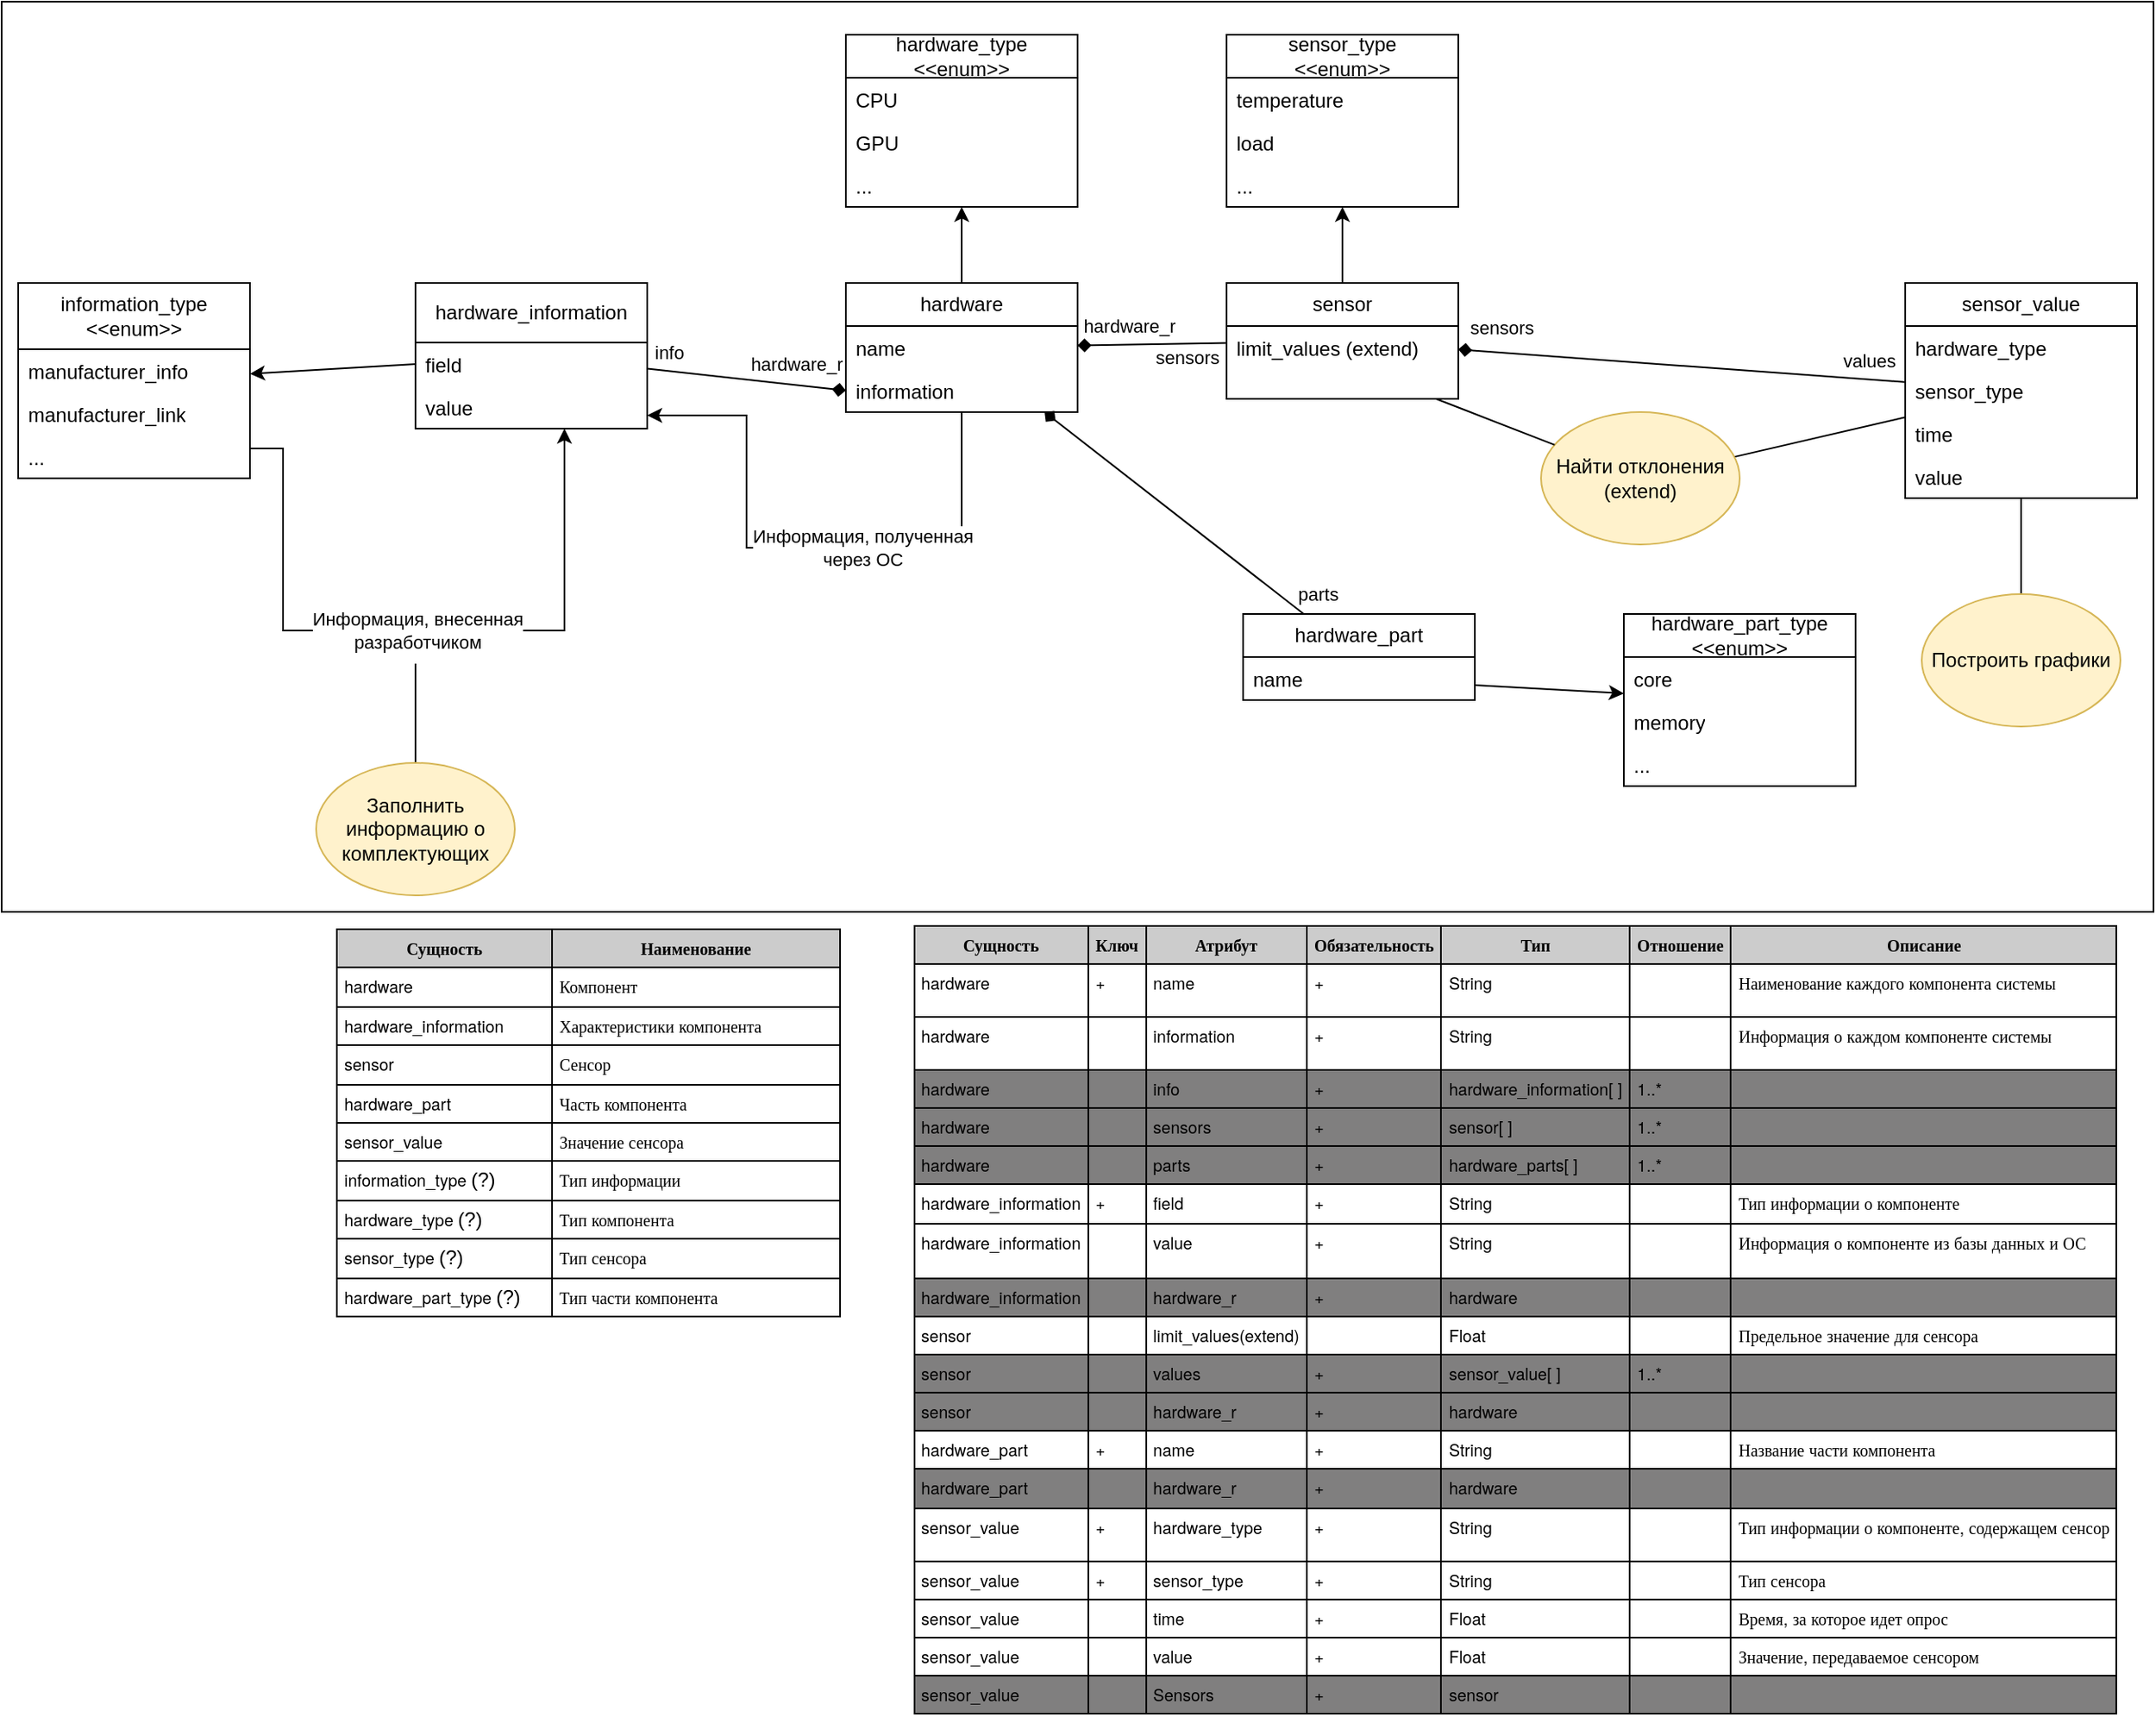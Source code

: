 <mxfile version="23.1.5" type="device">
  <diagram id="C5RBs43oDa-KdzZeNtuy" name="Page-1">
    <mxGraphModel dx="2034" dy="814" grid="1" gridSize="10" guides="1" tooltips="1" connect="1" arrows="1" fold="1" page="1" pageScale="1" pageWidth="827" pageHeight="1169" math="0" shadow="0">
      <root>
        <mxCell id="WIyWlLk6GJQsqaUBKTNV-0" />
        <mxCell id="WIyWlLk6GJQsqaUBKTNV-1" parent="WIyWlLk6GJQsqaUBKTNV-0" />
        <mxCell id="i8cQ7rT61mAgKqFYYorA-0" value="" style="rounded=0;whiteSpace=wrap;html=1;" parent="WIyWlLk6GJQsqaUBKTNV-1" vertex="1">
          <mxGeometry x="-200" width="1300" height="550" as="geometry" />
        </mxCell>
        <mxCell id="mlW40ke2sfDv3it6fJe4-19" style="edgeStyle=orthogonalEdgeStyle;rounded=0;orthogonalLoop=1;jettySize=auto;html=1;endArrow=classic;endFill=1;" parent="WIyWlLk6GJQsqaUBKTNV-1" source="mlW40ke2sfDv3it6fJe4-0" target="mlW40ke2sfDv3it6fJe4-15" edge="1">
          <mxGeometry relative="1" as="geometry" />
        </mxCell>
        <mxCell id="mlW40ke2sfDv3it6fJe4-34" style="rounded=0;orthogonalLoop=1;jettySize=auto;html=1;startArrow=diamond;startFill=1;endArrow=none;endFill=0;" parent="WIyWlLk6GJQsqaUBKTNV-1" source="mlW40ke2sfDv3it6fJe4-0" target="mlW40ke2sfDv3it6fJe4-30" edge="1">
          <mxGeometry relative="1" as="geometry" />
        </mxCell>
        <mxCell id="kvBeb9Sq8FiOZc7AMm16-5" value="parts" style="edgeLabel;html=1;align=center;verticalAlign=middle;resizable=0;points=[];" parent="mlW40ke2sfDv3it6fJe4-34" vertex="1" connectable="0">
          <mxGeometry x="0.509" y="3" relative="1" as="geometry">
            <mxPoint x="45" y="20" as="offset" />
          </mxGeometry>
        </mxCell>
        <mxCell id="mlW40ke2sfDv3it6fJe4-0" value="hardware" style="swimlane;fontStyle=0;childLayout=stackLayout;horizontal=1;startSize=26;fillColor=none;horizontalStack=0;resizeParent=1;resizeParentMax=0;resizeLast=0;collapsible=1;marginBottom=0;whiteSpace=wrap;html=1;" parent="WIyWlLk6GJQsqaUBKTNV-1" vertex="1">
          <mxGeometry x="310" y="170" width="140" height="78" as="geometry">
            <mxRectangle x="310" y="190" width="100" height="30" as="alternateBounds" />
          </mxGeometry>
        </mxCell>
        <mxCell id="mlW40ke2sfDv3it6fJe4-1" value="name" style="text;strokeColor=none;fillColor=none;align=left;verticalAlign=top;spacingLeft=4;spacingRight=4;overflow=hidden;rotatable=0;points=[[0,0.5],[1,0.5]];portConstraint=eastwest;whiteSpace=wrap;html=1;" parent="mlW40ke2sfDv3it6fJe4-0" vertex="1">
          <mxGeometry y="26" width="140" height="26" as="geometry" />
        </mxCell>
        <mxCell id="mlW40ke2sfDv3it6fJe4-2" value="information" style="text;strokeColor=none;fillColor=none;align=left;verticalAlign=top;spacingLeft=4;spacingRight=4;overflow=hidden;rotatable=0;points=[[0,0.5],[1,0.5]];portConstraint=eastwest;whiteSpace=wrap;html=1;" parent="mlW40ke2sfDv3it6fJe4-0" vertex="1">
          <mxGeometry y="52" width="140" height="26" as="geometry" />
        </mxCell>
        <mxCell id="mlW40ke2sfDv3it6fJe4-4" value="hardware_information" style="swimlane;fontStyle=0;childLayout=stackLayout;horizontal=1;startSize=36;fillColor=none;horizontalStack=0;resizeParent=1;resizeParentMax=0;resizeLast=0;collapsible=1;marginBottom=0;whiteSpace=wrap;html=1;" parent="WIyWlLk6GJQsqaUBKTNV-1" vertex="1">
          <mxGeometry x="50" y="170" width="140" height="88" as="geometry" />
        </mxCell>
        <mxCell id="mlW40ke2sfDv3it6fJe4-5" value="field" style="text;strokeColor=none;fillColor=none;align=left;verticalAlign=top;spacingLeft=4;spacingRight=4;overflow=hidden;rotatable=0;points=[[0,0.5],[1,0.5]];portConstraint=eastwest;whiteSpace=wrap;html=1;" parent="mlW40ke2sfDv3it6fJe4-4" vertex="1">
          <mxGeometry y="36" width="140" height="26" as="geometry" />
        </mxCell>
        <mxCell id="mlW40ke2sfDv3it6fJe4-6" value="value" style="text;strokeColor=none;fillColor=none;align=left;verticalAlign=top;spacingLeft=4;spacingRight=4;overflow=hidden;rotatable=0;points=[[0,0.5],[1,0.5]];portConstraint=eastwest;whiteSpace=wrap;html=1;" parent="mlW40ke2sfDv3it6fJe4-4" vertex="1">
          <mxGeometry y="62" width="140" height="26" as="geometry" />
        </mxCell>
        <mxCell id="mlW40ke2sfDv3it6fJe4-8" style="rounded=0;orthogonalLoop=1;jettySize=auto;html=1;exitX=0;exitY=0.5;exitDx=0;exitDy=0;startArrow=diamond;startFill=1;endArrow=none;endFill=0;" parent="WIyWlLk6GJQsqaUBKTNV-1" source="mlW40ke2sfDv3it6fJe4-2" target="mlW40ke2sfDv3it6fJe4-4" edge="1">
          <mxGeometry relative="1" as="geometry" />
        </mxCell>
        <mxCell id="kvBeb9Sq8FiOZc7AMm16-0" value="hardware_r" style="edgeLabel;html=1;align=center;verticalAlign=middle;resizable=0;points=[];" parent="mlW40ke2sfDv3it6fJe4-8" vertex="1" connectable="0">
          <mxGeometry x="-0.131" y="-1" relative="1" as="geometry">
            <mxPoint x="22" y="-9" as="offset" />
          </mxGeometry>
        </mxCell>
        <mxCell id="kvBeb9Sq8FiOZc7AMm16-1" value="info" style="edgeLabel;html=1;align=center;verticalAlign=middle;resizable=0;points=[];" parent="mlW40ke2sfDv3it6fJe4-8" vertex="1" connectable="0">
          <mxGeometry x="0.685" y="-1" relative="1" as="geometry">
            <mxPoint x="-6" y="-11" as="offset" />
          </mxGeometry>
        </mxCell>
        <mxCell id="mlW40ke2sfDv3it6fJe4-52" value="Информация, внесенная&lt;br&gt;разработчиком" style="edgeStyle=orthogonalEdgeStyle;rounded=0;orthogonalLoop=1;jettySize=auto;html=1;" parent="WIyWlLk6GJQsqaUBKTNV-1" source="mlW40ke2sfDv3it6fJe4-10" target="mlW40ke2sfDv3it6fJe4-4" edge="1">
          <mxGeometry relative="1" as="geometry">
            <Array as="points">
              <mxPoint x="-30" y="270" />
              <mxPoint x="-30" y="380" />
              <mxPoint x="140" y="380" />
            </Array>
            <mxPoint as="offset" />
          </mxGeometry>
        </mxCell>
        <mxCell id="mlW40ke2sfDv3it6fJe4-10" value="information_type&lt;br&gt;&amp;lt;&amp;lt;enum&amp;gt;&amp;gt;" style="swimlane;fontStyle=0;childLayout=stackLayout;horizontal=1;startSize=40;fillColor=none;horizontalStack=0;resizeParent=1;resizeParentMax=0;resizeLast=0;collapsible=1;marginBottom=0;whiteSpace=wrap;html=1;" parent="WIyWlLk6GJQsqaUBKTNV-1" vertex="1">
          <mxGeometry x="-190" y="170" width="140" height="118" as="geometry" />
        </mxCell>
        <mxCell id="mlW40ke2sfDv3it6fJe4-11" value="manufacturer_info" style="text;strokeColor=none;fillColor=none;align=left;verticalAlign=top;spacingLeft=4;spacingRight=4;overflow=hidden;rotatable=0;points=[[0,0.5],[1,0.5]];portConstraint=eastwest;whiteSpace=wrap;html=1;" parent="mlW40ke2sfDv3it6fJe4-10" vertex="1">
          <mxGeometry y="40" width="140" height="26" as="geometry" />
        </mxCell>
        <mxCell id="mlW40ke2sfDv3it6fJe4-12" value="manufacturer_link" style="text;strokeColor=none;fillColor=none;align=left;verticalAlign=top;spacingLeft=4;spacingRight=4;overflow=hidden;rotatable=0;points=[[0,0.5],[1,0.5]];portConstraint=eastwest;whiteSpace=wrap;html=1;" parent="mlW40ke2sfDv3it6fJe4-10" vertex="1">
          <mxGeometry y="66" width="140" height="26" as="geometry" />
        </mxCell>
        <mxCell id="mlW40ke2sfDv3it6fJe4-13" value="...&lt;br&gt;" style="text;strokeColor=none;fillColor=none;align=left;verticalAlign=top;spacingLeft=4;spacingRight=4;overflow=hidden;rotatable=0;points=[[0,0.5],[1,0.5]];portConstraint=eastwest;whiteSpace=wrap;html=1;" parent="mlW40ke2sfDv3it6fJe4-10" vertex="1">
          <mxGeometry y="92" width="140" height="26" as="geometry" />
        </mxCell>
        <mxCell id="mlW40ke2sfDv3it6fJe4-14" style="rounded=0;orthogonalLoop=1;jettySize=auto;html=1;exitX=0;exitY=0.5;exitDx=0;exitDy=0;endArrow=classic;endFill=1;" parent="WIyWlLk6GJQsqaUBKTNV-1" source="mlW40ke2sfDv3it6fJe4-5" target="mlW40ke2sfDv3it6fJe4-10" edge="1">
          <mxGeometry relative="1" as="geometry" />
        </mxCell>
        <mxCell id="mlW40ke2sfDv3it6fJe4-15" value="hardware_type&lt;br&gt;&amp;lt;&amp;lt;enum&amp;gt;&amp;gt;" style="swimlane;fontStyle=0;childLayout=stackLayout;horizontal=1;startSize=26;fillColor=none;horizontalStack=0;resizeParent=1;resizeParentMax=0;resizeLast=0;collapsible=1;marginBottom=0;whiteSpace=wrap;html=1;" parent="WIyWlLk6GJQsqaUBKTNV-1" vertex="1">
          <mxGeometry x="310" y="20" width="140" height="104" as="geometry" />
        </mxCell>
        <mxCell id="mlW40ke2sfDv3it6fJe4-16" value="CPU" style="text;strokeColor=none;fillColor=none;align=left;verticalAlign=top;spacingLeft=4;spacingRight=4;overflow=hidden;rotatable=0;points=[[0,0.5],[1,0.5]];portConstraint=eastwest;whiteSpace=wrap;html=1;" parent="mlW40ke2sfDv3it6fJe4-15" vertex="1">
          <mxGeometry y="26" width="140" height="26" as="geometry" />
        </mxCell>
        <mxCell id="mlW40ke2sfDv3it6fJe4-17" value="GPU" style="text;strokeColor=none;fillColor=none;align=left;verticalAlign=top;spacingLeft=4;spacingRight=4;overflow=hidden;rotatable=0;points=[[0,0.5],[1,0.5]];portConstraint=eastwest;whiteSpace=wrap;html=1;" parent="mlW40ke2sfDv3it6fJe4-15" vertex="1">
          <mxGeometry y="52" width="140" height="26" as="geometry" />
        </mxCell>
        <mxCell id="mlW40ke2sfDv3it6fJe4-18" value="..." style="text;strokeColor=none;fillColor=none;align=left;verticalAlign=top;spacingLeft=4;spacingRight=4;overflow=hidden;rotatable=0;points=[[0,0.5],[1,0.5]];portConstraint=eastwest;whiteSpace=wrap;html=1;" parent="mlW40ke2sfDv3it6fJe4-15" vertex="1">
          <mxGeometry y="78" width="140" height="26" as="geometry" />
        </mxCell>
        <mxCell id="mlW40ke2sfDv3it6fJe4-29" style="edgeStyle=orthogonalEdgeStyle;rounded=0;orthogonalLoop=1;jettySize=auto;html=1;endArrow=classic;endFill=1;" parent="WIyWlLk6GJQsqaUBKTNV-1" source="mlW40ke2sfDv3it6fJe4-20" target="mlW40ke2sfDv3it6fJe4-25" edge="1">
          <mxGeometry relative="1" as="geometry" />
        </mxCell>
        <mxCell id="mlW40ke2sfDv3it6fJe4-45" style="rounded=0;orthogonalLoop=1;jettySize=auto;html=1;startArrow=diamond;startFill=1;endArrow=none;endFill=0;" parent="WIyWlLk6GJQsqaUBKTNV-1" source="mlW40ke2sfDv3it6fJe4-20" target="mlW40ke2sfDv3it6fJe4-40" edge="1">
          <mxGeometry relative="1" as="geometry" />
        </mxCell>
        <mxCell id="kvBeb9Sq8FiOZc7AMm16-7" value="values" style="edgeLabel;html=1;align=center;verticalAlign=middle;resizable=0;points=[];" parent="mlW40ke2sfDv3it6fJe4-45" vertex="1" connectable="0">
          <mxGeometry x="-0.555" y="-1" relative="1" as="geometry">
            <mxPoint x="188" y="1" as="offset" />
          </mxGeometry>
        </mxCell>
        <mxCell id="mlW40ke2sfDv3it6fJe4-20" value="sensor" style="swimlane;fontStyle=0;childLayout=stackLayout;horizontal=1;startSize=26;fillColor=none;horizontalStack=0;resizeParent=1;resizeParentMax=0;resizeLast=0;collapsible=1;marginBottom=0;whiteSpace=wrap;html=1;" parent="WIyWlLk6GJQsqaUBKTNV-1" vertex="1">
          <mxGeometry x="540" y="170" width="140" height="70" as="geometry" />
        </mxCell>
        <mxCell id="mlW40ke2sfDv3it6fJe4-21" value="limit_values (extend)" style="text;strokeColor=none;fillColor=none;align=left;verticalAlign=top;spacingLeft=4;spacingRight=4;overflow=hidden;rotatable=0;points=[[0,0.5],[1,0.5]];portConstraint=eastwest;whiteSpace=wrap;html=1;" parent="mlW40ke2sfDv3it6fJe4-20" vertex="1">
          <mxGeometry y="26" width="140" height="44" as="geometry" />
        </mxCell>
        <mxCell id="mlW40ke2sfDv3it6fJe4-24" style="rounded=0;orthogonalLoop=1;jettySize=auto;html=1;startArrow=diamond;startFill=1;endArrow=none;endFill=0;" parent="WIyWlLk6GJQsqaUBKTNV-1" source="mlW40ke2sfDv3it6fJe4-1" target="mlW40ke2sfDv3it6fJe4-20" edge="1">
          <mxGeometry relative="1" as="geometry" />
        </mxCell>
        <mxCell id="kvBeb9Sq8FiOZc7AMm16-3" value="sensors" style="edgeLabel;html=1;align=center;verticalAlign=middle;resizable=0;points=[];" parent="mlW40ke2sfDv3it6fJe4-24" vertex="1" connectable="0">
          <mxGeometry x="0.288" y="-1" relative="1" as="geometry">
            <mxPoint x="8" y="7" as="offset" />
          </mxGeometry>
        </mxCell>
        <mxCell id="mlW40ke2sfDv3it6fJe4-25" value="sensor_type&lt;br&gt;&amp;lt;&amp;lt;enum&amp;gt;&amp;gt;" style="swimlane;fontStyle=0;childLayout=stackLayout;horizontal=1;startSize=26;fillColor=none;horizontalStack=0;resizeParent=1;resizeParentMax=0;resizeLast=0;collapsible=1;marginBottom=0;whiteSpace=wrap;html=1;" parent="WIyWlLk6GJQsqaUBKTNV-1" vertex="1">
          <mxGeometry x="540" y="20" width="140" height="104" as="geometry" />
        </mxCell>
        <mxCell id="mlW40ke2sfDv3it6fJe4-26" value="temperature" style="text;strokeColor=none;fillColor=none;align=left;verticalAlign=top;spacingLeft=4;spacingRight=4;overflow=hidden;rotatable=0;points=[[0,0.5],[1,0.5]];portConstraint=eastwest;whiteSpace=wrap;html=1;" parent="mlW40ke2sfDv3it6fJe4-25" vertex="1">
          <mxGeometry y="26" width="140" height="26" as="geometry" />
        </mxCell>
        <mxCell id="mlW40ke2sfDv3it6fJe4-27" value="load" style="text;strokeColor=none;fillColor=none;align=left;verticalAlign=top;spacingLeft=4;spacingRight=4;overflow=hidden;rotatable=0;points=[[0,0.5],[1,0.5]];portConstraint=eastwest;whiteSpace=wrap;html=1;" parent="mlW40ke2sfDv3it6fJe4-25" vertex="1">
          <mxGeometry y="52" width="140" height="26" as="geometry" />
        </mxCell>
        <mxCell id="mlW40ke2sfDv3it6fJe4-28" value="..." style="text;strokeColor=none;fillColor=none;align=left;verticalAlign=top;spacingLeft=4;spacingRight=4;overflow=hidden;rotatable=0;points=[[0,0.5],[1,0.5]];portConstraint=eastwest;whiteSpace=wrap;html=1;" parent="mlW40ke2sfDv3it6fJe4-25" vertex="1">
          <mxGeometry y="78" width="140" height="26" as="geometry" />
        </mxCell>
        <mxCell id="mlW40ke2sfDv3it6fJe4-30" value="hardware_part" style="swimlane;fontStyle=0;childLayout=stackLayout;horizontal=1;startSize=26;fillColor=none;horizontalStack=0;resizeParent=1;resizeParentMax=0;resizeLast=0;collapsible=1;marginBottom=0;whiteSpace=wrap;html=1;" parent="WIyWlLk6GJQsqaUBKTNV-1" vertex="1">
          <mxGeometry x="550" y="370" width="140" height="52" as="geometry" />
        </mxCell>
        <mxCell id="mlW40ke2sfDv3it6fJe4-31" value="name" style="text;strokeColor=none;fillColor=none;align=left;verticalAlign=top;spacingLeft=4;spacingRight=4;overflow=hidden;rotatable=0;points=[[0,0.5],[1,0.5]];portConstraint=eastwest;whiteSpace=wrap;html=1;" parent="mlW40ke2sfDv3it6fJe4-30" vertex="1">
          <mxGeometry y="26" width="140" height="26" as="geometry" />
        </mxCell>
        <mxCell id="mlW40ke2sfDv3it6fJe4-35" value="hardware_part_type&lt;br&gt;&amp;lt;&amp;lt;enum&amp;gt;&amp;gt;" style="swimlane;fontStyle=0;childLayout=stackLayout;horizontal=1;startSize=26;fillColor=none;horizontalStack=0;resizeParent=1;resizeParentMax=0;resizeLast=0;collapsible=1;marginBottom=0;whiteSpace=wrap;html=1;" parent="WIyWlLk6GJQsqaUBKTNV-1" vertex="1">
          <mxGeometry x="780" y="370" width="140" height="104" as="geometry" />
        </mxCell>
        <mxCell id="mlW40ke2sfDv3it6fJe4-36" value="core" style="text;strokeColor=none;fillColor=none;align=left;verticalAlign=top;spacingLeft=4;spacingRight=4;overflow=hidden;rotatable=0;points=[[0,0.5],[1,0.5]];portConstraint=eastwest;whiteSpace=wrap;html=1;" parent="mlW40ke2sfDv3it6fJe4-35" vertex="1">
          <mxGeometry y="26" width="140" height="26" as="geometry" />
        </mxCell>
        <mxCell id="mlW40ke2sfDv3it6fJe4-37" value="memory" style="text;strokeColor=none;fillColor=none;align=left;verticalAlign=top;spacingLeft=4;spacingRight=4;overflow=hidden;rotatable=0;points=[[0,0.5],[1,0.5]];portConstraint=eastwest;whiteSpace=wrap;html=1;" parent="mlW40ke2sfDv3it6fJe4-35" vertex="1">
          <mxGeometry y="52" width="140" height="26" as="geometry" />
        </mxCell>
        <mxCell id="mlW40ke2sfDv3it6fJe4-38" value="..." style="text;strokeColor=none;fillColor=none;align=left;verticalAlign=top;spacingLeft=4;spacingRight=4;overflow=hidden;rotatable=0;points=[[0,0.5],[1,0.5]];portConstraint=eastwest;whiteSpace=wrap;html=1;" parent="mlW40ke2sfDv3it6fJe4-35" vertex="1">
          <mxGeometry y="78" width="140" height="26" as="geometry" />
        </mxCell>
        <mxCell id="mlW40ke2sfDv3it6fJe4-39" style="rounded=0;orthogonalLoop=1;jettySize=auto;html=1;endArrow=classic;endFill=1;" parent="WIyWlLk6GJQsqaUBKTNV-1" source="mlW40ke2sfDv3it6fJe4-31" target="mlW40ke2sfDv3it6fJe4-35" edge="1">
          <mxGeometry relative="1" as="geometry" />
        </mxCell>
        <mxCell id="mlW40ke2sfDv3it6fJe4-40" value="sensor_value" style="swimlane;fontStyle=0;childLayout=stackLayout;horizontal=1;startSize=26;fillColor=none;horizontalStack=0;resizeParent=1;resizeParentMax=0;resizeLast=0;collapsible=1;marginBottom=0;whiteSpace=wrap;html=1;" parent="WIyWlLk6GJQsqaUBKTNV-1" vertex="1">
          <mxGeometry x="950" y="170" width="140" height="130" as="geometry">
            <mxRectangle x="950" y="170" width="150" height="30" as="alternateBounds" />
          </mxGeometry>
        </mxCell>
        <mxCell id="mlW40ke2sfDv3it6fJe4-41" value="hardware_type" style="text;strokeColor=none;fillColor=none;align=left;verticalAlign=top;spacingLeft=4;spacingRight=4;overflow=hidden;rotatable=0;points=[[0,0.5],[1,0.5]];portConstraint=eastwest;whiteSpace=wrap;html=1;" parent="mlW40ke2sfDv3it6fJe4-40" vertex="1">
          <mxGeometry y="26" width="140" height="26" as="geometry" />
        </mxCell>
        <mxCell id="mlW40ke2sfDv3it6fJe4-42" value="sensor_type" style="text;strokeColor=none;fillColor=none;align=left;verticalAlign=top;spacingLeft=4;spacingRight=4;overflow=hidden;rotatable=0;points=[[0,0.5],[1,0.5]];portConstraint=eastwest;whiteSpace=wrap;html=1;" parent="mlW40ke2sfDv3it6fJe4-40" vertex="1">
          <mxGeometry y="52" width="140" height="26" as="geometry" />
        </mxCell>
        <mxCell id="mlW40ke2sfDv3it6fJe4-43" value="time" style="text;strokeColor=none;fillColor=none;align=left;verticalAlign=top;spacingLeft=4;spacingRight=4;overflow=hidden;rotatable=0;points=[[0,0.5],[1,0.5]];portConstraint=eastwest;whiteSpace=wrap;html=1;" parent="mlW40ke2sfDv3it6fJe4-40" vertex="1">
          <mxGeometry y="78" width="140" height="26" as="geometry" />
        </mxCell>
        <mxCell id="mlW40ke2sfDv3it6fJe4-44" value="value" style="text;strokeColor=none;fillColor=none;align=left;verticalAlign=top;spacingLeft=4;spacingRight=4;overflow=hidden;rotatable=0;points=[[0,0.5],[1,0.5]];portConstraint=eastwest;whiteSpace=wrap;html=1;" parent="mlW40ke2sfDv3it6fJe4-40" vertex="1">
          <mxGeometry y="104" width="140" height="26" as="geometry" />
        </mxCell>
        <mxCell id="mlW40ke2sfDv3it6fJe4-47" style="edgeStyle=orthogonalEdgeStyle;rounded=0;orthogonalLoop=1;jettySize=auto;html=1;endArrow=none;endFill=0;" parent="WIyWlLk6GJQsqaUBKTNV-1" source="mlW40ke2sfDv3it6fJe4-46" target="mlW40ke2sfDv3it6fJe4-40" edge="1">
          <mxGeometry relative="1" as="geometry" />
        </mxCell>
        <mxCell id="mlW40ke2sfDv3it6fJe4-46" value="Построить графики" style="ellipse;whiteSpace=wrap;html=1;fillColor=#fff2cc;strokeColor=#d6b656;" parent="WIyWlLk6GJQsqaUBKTNV-1" vertex="1">
          <mxGeometry x="960" y="358" width="120" height="80" as="geometry" />
        </mxCell>
        <mxCell id="mlW40ke2sfDv3it6fJe4-50" style="rounded=0;orthogonalLoop=1;jettySize=auto;html=1;endArrow=none;endFill=0;" parent="WIyWlLk6GJQsqaUBKTNV-1" source="mlW40ke2sfDv3it6fJe4-48" target="mlW40ke2sfDv3it6fJe4-40" edge="1">
          <mxGeometry relative="1" as="geometry" />
        </mxCell>
        <mxCell id="mlW40ke2sfDv3it6fJe4-48" value="Найти отклонения&lt;br&gt;(extend)" style="ellipse;whiteSpace=wrap;html=1;fillColor=#fff2cc;strokeColor=#d6b656;" parent="WIyWlLk6GJQsqaUBKTNV-1" vertex="1">
          <mxGeometry x="730" y="248" width="120" height="80" as="geometry" />
        </mxCell>
        <mxCell id="mlW40ke2sfDv3it6fJe4-49" style="rounded=0;orthogonalLoop=1;jettySize=auto;html=1;endArrow=none;endFill=0;" parent="WIyWlLk6GJQsqaUBKTNV-1" source="mlW40ke2sfDv3it6fJe4-21" target="mlW40ke2sfDv3it6fJe4-48" edge="1">
          <mxGeometry relative="1" as="geometry" />
        </mxCell>
        <mxCell id="mlW40ke2sfDv3it6fJe4-51" value="Информация, полученная&lt;br&gt;через ОС" style="edgeStyle=orthogonalEdgeStyle;rounded=0;orthogonalLoop=1;jettySize=auto;html=1;" parent="WIyWlLk6GJQsqaUBKTNV-1" source="mlW40ke2sfDv3it6fJe4-2" target="mlW40ke2sfDv3it6fJe4-4" edge="1">
          <mxGeometry x="-0.193" relative="1" as="geometry">
            <Array as="points">
              <mxPoint x="380" y="330" />
              <mxPoint x="250" y="330" />
              <mxPoint x="250" y="250" />
            </Array>
            <mxPoint as="offset" />
          </mxGeometry>
        </mxCell>
        <mxCell id="mlW40ke2sfDv3it6fJe4-54" style="rounded=0;orthogonalLoop=1;jettySize=auto;html=1;endArrow=none;endFill=0;" parent="WIyWlLk6GJQsqaUBKTNV-1" source="mlW40ke2sfDv3it6fJe4-53" edge="1">
          <mxGeometry relative="1" as="geometry">
            <mxPoint x="50" y="400" as="targetPoint" />
          </mxGeometry>
        </mxCell>
        <mxCell id="mlW40ke2sfDv3it6fJe4-53" value="Заполнить информацию о комплектующих" style="ellipse;whiteSpace=wrap;html=1;fillColor=#fff2cc;strokeColor=#d6b656;" parent="WIyWlLk6GJQsqaUBKTNV-1" vertex="1">
          <mxGeometry x="-10" y="460" width="120" height="80" as="geometry" />
        </mxCell>
        <mxCell id="kvBeb9Sq8FiOZc7AMm16-2" value="hardware_r" style="edgeLabel;html=1;align=center;verticalAlign=middle;resizable=0;points=[];" parent="WIyWlLk6GJQsqaUBKTNV-1" vertex="1" connectable="0">
          <mxGeometry x="480.005" y="194.003" as="geometry">
            <mxPoint x="1" y="2" as="offset" />
          </mxGeometry>
        </mxCell>
        <mxCell id="kvBeb9Sq8FiOZc7AMm16-4" value="&lt;meta charset=&quot;utf-8&quot;&gt;&lt;table style=&quot;caret-color: rgb(0, 0, 0); color: rgb(0, 0, 0); font-style: normal; font-variant-caps: normal; font-weight: 400; letter-spacing: normal; text-align: start; text-transform: none; word-spacing: 0px; -webkit-text-stroke-width: 0px; text-decoration: none; border-collapse: collapse;&quot; cellpadding=&quot;0&quot; cellspacing=&quot;0&quot;&gt;&lt;tbody&gt;&lt;tr&gt;&lt;td style=&quot;width: 107px; height: 11px; background-color: rgb(204, 204, 204); border-style: solid; border-width: 1px; border-color: rgb(0, 0, 0); padding: 4px;&quot; valign=&quot;top&quot;&gt;&lt;p style=&quot;margin: 0px; text-align: center;&quot; align=&quot;center&quot;&gt;&lt;font style=&quot;font-style: normal; font-variant-caps: normal; font-weight: normal; font-stretch: normal; font-size: 10px; line-height: normal; font-family: &amp;quot;Helvetica Neue&amp;quot;; font-size-adjust: none; font-kerning: auto; font-variant-alternates: normal; font-variant-numeric: normal; font-variant-east-asian: normal; font-variant-position: normal; font-feature-settings: normal; font-optical-sizing: auto; font-variation-settings: normal; font-variant-ligatures: common-ligatures; color: rgb(0, 0, 0);&quot; color=&quot;#000000&quot; size=&quot;2&quot; face=&quot;Helvetica Neue&quot;&gt;&lt;b&gt;Сущность&lt;/b&gt;&lt;/font&gt;&lt;/p&gt;&lt;/td&gt;&lt;td style=&quot;width: 89px; height: 11px; background-color: rgb(204, 204, 204); border-style: solid; border-width: 1px; border-color: rgb(0, 0, 0); padding: 4px;&quot; valign=&quot;top&quot;&gt;&lt;p style=&quot;margin: 0px; text-align: center;&quot; align=&quot;center&quot;&gt;&lt;font style=&quot;font-style: normal; font-variant-caps: normal; font-weight: normal; font-stretch: normal; font-size: 10px; line-height: normal; font-family: &amp;quot;Helvetica Neue&amp;quot;; font-size-adjust: none; font-kerning: auto; font-variant-alternates: normal; font-variant-numeric: normal; font-variant-east-asian: normal; font-variant-position: normal; font-feature-settings: normal; font-optical-sizing: auto; font-variation-settings: normal; font-variant-ligatures: common-ligatures; color: rgb(0, 0, 0);&quot; color=&quot;#000000&quot; size=&quot;2&quot; face=&quot;Helvetica Neue&quot;&gt;&lt;b&gt;Ключ&lt;/b&gt;&lt;/font&gt;&lt;/p&gt;&lt;/td&gt;&lt;td style=&quot;width: 89px; height: 11px; background-color: rgb(204, 204, 204); border-style: solid; border-width: 1px; border-color: rgb(0, 0, 0); padding: 4px;&quot; valign=&quot;top&quot;&gt;&lt;p style=&quot;margin: 0px; text-align: center;&quot; align=&quot;center&quot;&gt;&lt;font style=&quot;font-style: normal; font-variant-caps: normal; font-weight: normal; font-stretch: normal; font-size: 10px; line-height: normal; font-family: &amp;quot;Helvetica Neue&amp;quot;; font-size-adjust: none; font-kerning: auto; font-variant-alternates: normal; font-variant-numeric: normal; font-variant-east-asian: normal; font-variant-position: normal; font-feature-settings: normal; font-optical-sizing: auto; font-variation-settings: normal; font-variant-ligatures: common-ligatures; color: rgb(0, 0, 0);&quot; color=&quot;#000000&quot; size=&quot;2&quot; face=&quot;Helvetica Neue&quot;&gt;&lt;b&gt;Атрибут&lt;/b&gt;&lt;/font&gt;&lt;/p&gt;&lt;/td&gt;&lt;td style=&quot;width: 89px; height: 11px; background-color: rgb(204, 204, 204); border-style: solid; border-width: 1px; border-color: rgb(0, 0, 0); padding: 4px;&quot; valign=&quot;top&quot;&gt;&lt;p style=&quot;margin: 0px; text-align: center;&quot; align=&quot;center&quot;&gt;&lt;font style=&quot;font-style: normal; font-variant-caps: normal; font-weight: normal; font-stretch: normal; font-size: 10px; line-height: normal; font-family: &amp;quot;Helvetica Neue&amp;quot;; font-size-adjust: none; font-kerning: auto; font-variant-alternates: normal; font-variant-numeric: normal; font-variant-east-asian: normal; font-variant-position: normal; font-feature-settings: normal; font-optical-sizing: auto; font-variation-settings: normal; font-variant-ligatures: common-ligatures; color: rgb(0, 0, 0);&quot; color=&quot;#000000&quot; size=&quot;2&quot; face=&quot;Helvetica Neue&quot;&gt;&lt;b&gt;Обязательность&lt;/b&gt;&lt;/font&gt;&lt;/p&gt;&lt;/td&gt;&lt;td style=&quot;width: 109px; height: 11px; background-color: rgb(204, 204, 204); border-style: solid; border-width: 1px; border-color: rgb(0, 0, 0); padding: 4px;&quot; valign=&quot;top&quot;&gt;&lt;p style=&quot;margin: 0px; text-align: center;&quot; align=&quot;center&quot;&gt;&lt;font style=&quot;font-style: normal; font-variant-caps: normal; font-weight: normal; font-stretch: normal; font-size: 10px; line-height: normal; font-family: &amp;quot;Helvetica Neue&amp;quot;; font-size-adjust: none; font-kerning: auto; font-variant-alternates: normal; font-variant-numeric: normal; font-variant-east-asian: normal; font-variant-position: normal; font-feature-settings: normal; font-optical-sizing: auto; font-variation-settings: normal; font-variant-ligatures: common-ligatures; color: rgb(0, 0, 0);&quot; color=&quot;#000000&quot; size=&quot;2&quot; face=&quot;Helvetica Neue&quot;&gt;&lt;b&gt;Тип&lt;/b&gt;&lt;/font&gt;&lt;/p&gt;&lt;/td&gt;&lt;td style=&quot;width: 89px; height: 11px; background-color: rgb(204, 204, 204); border-style: solid; border-width: 1px; border-color: rgb(0, 0, 0); padding: 4px;&quot; valign=&quot;top&quot;&gt;&lt;p style=&quot;margin: 0px; text-align: center;&quot; align=&quot;center&quot;&gt;&lt;font style=&quot;font-style: normal; font-variant-caps: normal; font-weight: normal; font-stretch: normal; font-size: 10px; line-height: normal; font-family: &amp;quot;Helvetica Neue&amp;quot;; font-size-adjust: none; font-kerning: auto; font-variant-alternates: normal; font-variant-numeric: normal; font-variant-east-asian: normal; font-variant-position: normal; font-feature-settings: normal; font-optical-sizing: auto; font-variation-settings: normal; font-variant-ligatures: common-ligatures; color: rgb(0, 0, 0);&quot; color=&quot;#000000&quot; size=&quot;2&quot; face=&quot;Helvetica Neue&quot;&gt;&lt;b&gt;Отношение&lt;/b&gt;&lt;/font&gt;&lt;/p&gt;&lt;/td&gt;&lt;td style=&quot;width: 168px; height: 11px; background-color: rgb(204, 204, 204); border-style: solid; border-width: 1px; border-color: rgb(0, 0, 0); padding: 4px;&quot; valign=&quot;top&quot;&gt;&lt;p style=&quot;margin: 0px; text-align: center;&quot; align=&quot;center&quot;&gt;&lt;font style=&quot;font-style: normal; font-variant-caps: normal; font-weight: normal; font-stretch: normal; font-size: 10px; line-height: normal; font-family: &amp;quot;Helvetica Neue&amp;quot;; font-size-adjust: none; font-kerning: auto; font-variant-alternates: normal; font-variant-numeric: normal; font-variant-east-asian: normal; font-variant-position: normal; font-feature-settings: normal; font-optical-sizing: auto; font-variation-settings: normal; font-variant-ligatures: common-ligatures; color: rgb(0, 0, 0);&quot; color=&quot;#000000&quot; size=&quot;2&quot; face=&quot;Helvetica Neue&quot;&gt;&lt;b&gt;Описание&lt;/b&gt;&lt;/font&gt;&lt;/p&gt;&lt;/td&gt;&lt;/tr&gt;&lt;tr&gt;&lt;td style=&quot;width: 107px; height: 23px; background-color: rgb(255, 255, 255); border-style: solid; border-width: 1px; border-color: rgb(0, 0, 0); padding: 4px;&quot; valign=&quot;top&quot;&gt;&lt;p style=&quot;margin: 0px;&quot;&gt;&lt;font style=&quot;font-style: normal; font-variant-caps: normal; font-weight: normal; font-stretch: normal; font-size: 10px; line-height: normal; font-family: &amp;quot;Helvetica Neue&amp;quot;; font-size-adjust: none; font-kerning: auto; font-variant-alternates: normal; font-variant-numeric: normal; font-variant-east-asian: normal; font-variant-position: normal; font-feature-settings: normal; font-optical-sizing: auto; font-variation-settings: normal; font-variant-ligatures: common-ligatures; color: rgb(0, 0, 0);&quot; color=&quot;#000000&quot; size=&quot;2&quot; face=&quot;Helvetica Neue&quot;&gt;hardware&lt;/font&gt;&lt;/p&gt;&lt;/td&gt;&lt;td style=&quot;width: 89px; height: 23px; background-color: rgb(255, 255, 255); border-style: solid; border-width: 1px; border-color: rgb(0, 0, 0); padding: 4px;&quot; valign=&quot;top&quot;&gt;&lt;p style=&quot;margin: 0px;&quot;&gt;&lt;font style=&quot;font-style: normal; font-variant-caps: normal; font-weight: normal; font-stretch: normal; font-size: 10px; line-height: normal; font-family: &amp;quot;Helvetica Neue&amp;quot;; font-size-adjust: none; font-kerning: auto; font-variant-alternates: normal; font-variant-numeric: normal; font-variant-east-asian: normal; font-variant-position: normal; font-feature-settings: normal; font-optical-sizing: auto; font-variation-settings: normal; font-variant-ligatures: common-ligatures; color: rgb(0, 0, 0);&quot; color=&quot;#000000&quot; size=&quot;2&quot; face=&quot;Helvetica Neue&quot;&gt;+&lt;/font&gt;&lt;/p&gt;&lt;/td&gt;&lt;td style=&quot;width: 89px; height: 23px; background-color: rgb(255, 255, 255); border-style: solid; border-width: 1px; border-color: rgb(0, 0, 0); padding: 4px;&quot; valign=&quot;top&quot;&gt;&lt;p style=&quot;margin: 0px;&quot;&gt;&lt;font style=&quot;font-style: normal; font-variant-caps: normal; font-weight: normal; font-stretch: normal; font-size: 10px; line-height: normal; font-family: &amp;quot;Helvetica Neue&amp;quot;; font-size-adjust: none; font-kerning: auto; font-variant-alternates: normal; font-variant-numeric: normal; font-variant-east-asian: normal; font-variant-position: normal; font-feature-settings: normal; font-optical-sizing: auto; font-variation-settings: normal; font-variant-ligatures: common-ligatures; color: rgb(0, 0, 0);&quot; color=&quot;#000000&quot; size=&quot;2&quot; face=&quot;Helvetica Neue&quot;&gt;name&lt;/font&gt;&lt;/p&gt;&lt;/td&gt;&lt;td style=&quot;width: 89px; height: 23px; background-color: rgb(255, 255, 255); border-style: solid; border-width: 1px; border-color: rgb(0, 0, 0); padding: 4px;&quot; valign=&quot;top&quot;&gt;&lt;p style=&quot;margin: 0px;&quot;&gt;&lt;font style=&quot;font-style: normal; font-variant-caps: normal; font-weight: normal; font-stretch: normal; font-size: 10px; line-height: normal; font-family: &amp;quot;Helvetica Neue&amp;quot;; font-size-adjust: none; font-kerning: auto; font-variant-alternates: normal; font-variant-numeric: normal; font-variant-east-asian: normal; font-variant-position: normal; font-feature-settings: normal; font-optical-sizing: auto; font-variation-settings: normal; font-variant-ligatures: common-ligatures; color: rgb(0, 0, 0);&quot; color=&quot;#000000&quot; size=&quot;2&quot; face=&quot;Helvetica Neue&quot;&gt;+&lt;/font&gt;&lt;/p&gt;&lt;/td&gt;&lt;td style=&quot;width: 109px; height: 23px; background-color: rgb(255, 255, 255); border-style: solid; border-width: 1px; border-color: rgb(0, 0, 0); padding: 4px;&quot; valign=&quot;top&quot;&gt;&lt;p style=&quot;margin: 0px;&quot;&gt;&lt;font style=&quot;font-style: normal; font-variant-caps: normal; font-weight: normal; font-stretch: normal; font-size: 10px; line-height: normal; font-family: &amp;quot;Helvetica Neue&amp;quot;; font-size-adjust: none; font-kerning: auto; font-variant-alternates: normal; font-variant-numeric: normal; font-variant-east-asian: normal; font-variant-position: normal; font-feature-settings: normal; font-optical-sizing: auto; font-variation-settings: normal; font-variant-ligatures: common-ligatures; color: rgb(0, 0, 0);&quot; color=&quot;#000000&quot; size=&quot;2&quot; face=&quot;Helvetica Neue&quot;&gt;String&lt;/font&gt;&lt;/p&gt;&lt;/td&gt;&lt;td style=&quot;width: 89px; height: 23px; background-color: rgb(255, 255, 255); border-style: solid; border-width: 1px; border-color: rgb(0, 0, 0); padding: 4px;&quot; valign=&quot;top&quot;&gt;&lt;p style=&quot;margin: 0px; font-style: normal; font-variant-caps: normal; font-weight: normal; font-stretch: normal; font-size: 12px; line-height: normal; font-family: Helvetica; font-size-adjust: none; font-kerning: auto; font-variant-alternates: normal; font-variant-ligatures: normal; font-variant-numeric: normal; font-variant-east-asian: normal; font-variant-position: normal; font-feature-settings: normal; font-optical-sizing: auto; font-variation-settings: normal; min-height: 14px;&quot;&gt;&lt;br&gt;&lt;/p&gt;&lt;/td&gt;&lt;td style=&quot;width: 168px; height: 23px; background-color: rgb(255, 255, 255); border-style: solid; border-width: 1px; border-color: rgb(0, 0, 0); padding: 4px;&quot; valign=&quot;top&quot;&gt;&lt;p style=&quot;margin: 0px;&quot;&gt;&lt;font style=&quot;font-style: normal; font-variant-caps: normal; font-weight: normal; font-stretch: normal; font-size: 10px; line-height: normal; font-family: &amp;quot;Helvetica Neue&amp;quot;; font-size-adjust: none; font-kerning: auto; font-variant-alternates: normal; font-variant-numeric: normal; font-variant-east-asian: normal; font-variant-position: normal; font-feature-settings: normal; font-optical-sizing: auto; font-variation-settings: normal; font-variant-ligatures: common-ligatures; color: rgb(0, 0, 0);&quot; color=&quot;#000000&quot; size=&quot;2&quot; face=&quot;Helvetica Neue&quot;&gt;Наименование каждого компонента системы&lt;/font&gt;&lt;/p&gt;&lt;/td&gt;&lt;/tr&gt;&lt;tr&gt;&lt;td style=&quot;width: 107px; height: 23px; background-color: rgb(255, 255, 255); border-style: solid; border-width: 1px; border-color: rgb(0, 0, 0); padding: 4px;&quot; valign=&quot;top&quot;&gt;&lt;p style=&quot;margin: 0px;&quot;&gt;&lt;font style=&quot;font-style: normal; font-variant-caps: normal; font-weight: normal; font-stretch: normal; font-size: 10px; line-height: normal; font-family: &amp;quot;Helvetica Neue&amp;quot;; font-size-adjust: none; font-kerning: auto; font-variant-alternates: normal; font-variant-numeric: normal; font-variant-east-asian: normal; font-variant-position: normal; font-feature-settings: normal; font-optical-sizing: auto; font-variation-settings: normal; font-variant-ligatures: common-ligatures; color: rgb(0, 0, 0);&quot; color=&quot;#000000&quot; size=&quot;2&quot; face=&quot;Helvetica Neue&quot;&gt;hardware&lt;/font&gt;&lt;/p&gt;&lt;/td&gt;&lt;td style=&quot;width: 89px; height: 23px; background-color: rgb(255, 255, 255); border-style: solid; border-width: 1px; border-color: rgb(0, 0, 0); padding: 4px;&quot; valign=&quot;top&quot;&gt;&lt;p style=&quot;margin: 0px; font-style: normal; font-variant-caps: normal; font-weight: normal; font-stretch: normal; font-size: 12px; line-height: normal; font-family: Helvetica; font-size-adjust: none; font-kerning: auto; font-variant-alternates: normal; font-variant-ligatures: normal; font-variant-numeric: normal; font-variant-east-asian: normal; font-variant-position: normal; font-feature-settings: normal; font-optical-sizing: auto; font-variation-settings: normal; min-height: 14px;&quot;&gt;&lt;br&gt;&lt;/p&gt;&lt;/td&gt;&lt;td style=&quot;width: 89px; height: 23px; background-color: rgb(255, 255, 255); border-style: solid; border-width: 1px; border-color: rgb(0, 0, 0); padding: 4px;&quot; valign=&quot;top&quot;&gt;&lt;p style=&quot;margin: 0px;&quot;&gt;&lt;font style=&quot;font-style: normal; font-variant-caps: normal; font-weight: normal; font-stretch: normal; font-size: 10px; line-height: normal; font-family: &amp;quot;Helvetica Neue&amp;quot;; font-size-adjust: none; font-kerning: auto; font-variant-alternates: normal; font-variant-numeric: normal; font-variant-east-asian: normal; font-variant-position: normal; font-feature-settings: normal; font-optical-sizing: auto; font-variation-settings: normal; font-variant-ligatures: common-ligatures; color: rgb(0, 0, 0);&quot; color=&quot;#000000&quot; size=&quot;2&quot; face=&quot;Helvetica Neue&quot;&gt;information&lt;/font&gt;&lt;/p&gt;&lt;/td&gt;&lt;td style=&quot;width: 89px; height: 23px; background-color: rgb(255, 255, 255); border-style: solid; border-width: 1px; border-color: rgb(0, 0, 0); padding: 4px;&quot; valign=&quot;top&quot;&gt;&lt;p style=&quot;margin: 0px;&quot;&gt;&lt;font style=&quot;font-style: normal; font-variant-caps: normal; font-weight: normal; font-stretch: normal; font-size: 10px; line-height: normal; font-family: &amp;quot;Helvetica Neue&amp;quot;; font-size-adjust: none; font-kerning: auto; font-variant-alternates: normal; font-variant-numeric: normal; font-variant-east-asian: normal; font-variant-position: normal; font-feature-settings: normal; font-optical-sizing: auto; font-variation-settings: normal; font-variant-ligatures: common-ligatures; color: rgb(0, 0, 0);&quot; color=&quot;#000000&quot; size=&quot;2&quot; face=&quot;Helvetica Neue&quot;&gt;+&lt;/font&gt;&lt;/p&gt;&lt;/td&gt;&lt;td style=&quot;width: 109px; height: 23px; background-color: rgb(255, 255, 255); border-style: solid; border-width: 1px; border-color: rgb(0, 0, 0); padding: 4px;&quot; valign=&quot;top&quot;&gt;&lt;p style=&quot;margin: 0px;&quot;&gt;&lt;font style=&quot;font-style: normal; font-variant-caps: normal; font-weight: normal; font-stretch: normal; font-size: 10px; line-height: normal; font-family: &amp;quot;Helvetica Neue&amp;quot;; font-size-adjust: none; font-kerning: auto; font-variant-alternates: normal; font-variant-numeric: normal; font-variant-east-asian: normal; font-variant-position: normal; font-feature-settings: normal; font-optical-sizing: auto; font-variation-settings: normal; font-variant-ligatures: common-ligatures; color: rgb(0, 0, 0);&quot; color=&quot;#000000&quot; size=&quot;2&quot; face=&quot;Helvetica Neue&quot;&gt;String&lt;/font&gt;&lt;/p&gt;&lt;/td&gt;&lt;td style=&quot;width: 89px; height: 23px; background-color: rgb(255, 255, 255); border-style: solid; border-width: 1px; border-color: rgb(0, 0, 0); padding: 4px;&quot; valign=&quot;top&quot;&gt;&lt;p style=&quot;margin: 0px; font-style: normal; font-variant-caps: normal; font-weight: normal; font-stretch: normal; font-size: 12px; line-height: normal; font-family: Helvetica; font-size-adjust: none; font-kerning: auto; font-variant-alternates: normal; font-variant-ligatures: normal; font-variant-numeric: normal; font-variant-east-asian: normal; font-variant-position: normal; font-feature-settings: normal; font-optical-sizing: auto; font-variation-settings: normal; min-height: 14px;&quot;&gt;&lt;br&gt;&lt;/p&gt;&lt;/td&gt;&lt;td style=&quot;width: 168px; height: 23px; background-color: rgb(255, 255, 255); border-style: solid; border-width: 1px; border-color: rgb(0, 0, 0); padding: 4px;&quot; valign=&quot;top&quot;&gt;&lt;p style=&quot;margin: 0px;&quot;&gt;&lt;font style=&quot;font-style: normal; font-variant-caps: normal; font-weight: normal; font-stretch: normal; font-size: 10px; line-height: normal; font-family: &amp;quot;Helvetica Neue&amp;quot;; font-size-adjust: none; font-kerning: auto; font-variant-alternates: normal; font-variant-numeric: normal; font-variant-east-asian: normal; font-variant-position: normal; font-feature-settings: normal; font-optical-sizing: auto; font-variation-settings: normal; font-variant-ligatures: common-ligatures; color: rgb(0, 0, 0);&quot; color=&quot;#000000&quot; size=&quot;2&quot; face=&quot;Helvetica Neue&quot;&gt;Информация о каждом компоненте системы&lt;/font&gt;&lt;/p&gt;&lt;/td&gt;&lt;/tr&gt;&lt;tr&gt;&lt;td style=&quot;width: 107px; height: 11px; background-color: rgb(128, 127, 127); border-style: solid; border-width: 1px; border-color: rgb(0, 0, 0); padding: 4px;&quot; valign=&quot;top&quot;&gt;&lt;p style=&quot;margin: 0px;&quot;&gt;&lt;font style=&quot;font-style: normal; font-variant-caps: normal; font-weight: normal; font-stretch: normal; font-size: 10px; line-height: normal; font-family: &amp;quot;Helvetica Neue&amp;quot;; font-size-adjust: none; font-kerning: auto; font-variant-alternates: normal; font-variant-numeric: normal; font-variant-east-asian: normal; font-variant-position: normal; font-feature-settings: normal; font-optical-sizing: auto; font-variation-settings: normal; font-variant-ligatures: common-ligatures; color: rgb(0, 0, 0);&quot; color=&quot;#000000&quot; size=&quot;2&quot; face=&quot;Helvetica Neue&quot;&gt;hardware&lt;/font&gt;&lt;/p&gt;&lt;/td&gt;&lt;td style=&quot;width: 89px; height: 11px; background-color: rgb(128, 127, 127); border-style: solid; border-width: 1px; border-color: rgb(0, 0, 0); padding: 4px;&quot; valign=&quot;top&quot;&gt;&lt;p style=&quot;margin: 0px; font-style: normal; font-variant-caps: normal; font-weight: normal; font-stretch: normal; font-size: 12px; line-height: normal; font-family: Helvetica; font-size-adjust: none; font-kerning: auto; font-variant-alternates: normal; font-variant-ligatures: normal; font-variant-numeric: normal; font-variant-east-asian: normal; font-variant-position: normal; font-feature-settings: normal; font-optical-sizing: auto; font-variation-settings: normal; min-height: 14px;&quot;&gt;&lt;br&gt;&lt;/p&gt;&lt;/td&gt;&lt;td style=&quot;width: 89px; height: 11px; background-color: rgb(128, 127, 127); border-style: solid; border-width: 1px; border-color: rgb(0, 0, 0); padding: 4px;&quot; valign=&quot;top&quot;&gt;&lt;p style=&quot;margin: 0px;&quot;&gt;&lt;font style=&quot;font-style: normal; font-variant-caps: normal; font-weight: normal; font-stretch: normal; font-size: 10px; line-height: normal; font-family: &amp;quot;Helvetica Neue&amp;quot;; font-size-adjust: none; font-kerning: auto; font-variant-alternates: normal; font-variant-numeric: normal; font-variant-east-asian: normal; font-variant-position: normal; font-feature-settings: normal; font-optical-sizing: auto; font-variation-settings: normal; font-variant-ligatures: common-ligatures; color: rgb(0, 0, 0);&quot; color=&quot;#000000&quot; size=&quot;2&quot; face=&quot;Helvetica Neue&quot;&gt;info&lt;/font&gt;&lt;/p&gt;&lt;/td&gt;&lt;td style=&quot;width: 89px; height: 11px; background-color: rgb(128, 127, 127); border-style: solid; border-width: 1px; border-color: rgb(0, 0, 0); padding: 4px;&quot; valign=&quot;top&quot;&gt;&lt;p style=&quot;margin: 0px;&quot;&gt;&lt;font style=&quot;font-style: normal; font-variant-caps: normal; font-weight: normal; font-stretch: normal; font-size: 10px; line-height: normal; font-family: &amp;quot;Helvetica Neue&amp;quot;; font-size-adjust: none; font-kerning: auto; font-variant-alternates: normal; font-variant-numeric: normal; font-variant-east-asian: normal; font-variant-position: normal; font-feature-settings: normal; font-optical-sizing: auto; font-variation-settings: normal; font-variant-ligatures: common-ligatures; color: rgb(0, 0, 0);&quot; color=&quot;#000000&quot; size=&quot;2&quot; face=&quot;Helvetica Neue&quot;&gt;+&lt;/font&gt;&lt;/p&gt;&lt;/td&gt;&lt;td style=&quot;width: 109px; height: 11px; background-color: rgb(128, 127, 127); border-style: solid; border-width: 1px; border-color: rgb(0, 0, 0); padding: 4px;&quot; valign=&quot;top&quot;&gt;&lt;p style=&quot;margin: 0px;&quot;&gt;&lt;font style=&quot;font-style: normal; font-variant-caps: normal; font-weight: normal; font-stretch: normal; font-size: 10px; line-height: normal; font-family: &amp;quot;Helvetica Neue&amp;quot;; font-size-adjust: none; font-kerning: auto; font-variant-alternates: normal; font-variant-numeric: normal; font-variant-east-asian: normal; font-variant-position: normal; font-feature-settings: normal; font-optical-sizing: auto; font-variation-settings: normal; font-variant-ligatures: common-ligatures; color: rgb(0, 0, 0);&quot; color=&quot;#000000&quot; size=&quot;2&quot; face=&quot;Helvetica Neue&quot;&gt;hardware_information[ ]&lt;/font&gt;&lt;/p&gt;&lt;/td&gt;&lt;td style=&quot;width: 89px; height: 11px; background-color: rgb(128, 127, 127); border-style: solid; border-width: 1px; border-color: rgb(0, 0, 0); padding: 4px;&quot; valign=&quot;top&quot;&gt;&lt;p style=&quot;margin: 0px;&quot;&gt;&lt;font style=&quot;font-style: normal; font-variant-caps: normal; font-weight: normal; font-stretch: normal; font-size: 10px; line-height: normal; font-family: &amp;quot;Helvetica Neue&amp;quot;; font-size-adjust: none; font-kerning: auto; font-variant-alternates: normal; font-variant-numeric: normal; font-variant-east-asian: normal; font-variant-position: normal; font-feature-settings: normal; font-optical-sizing: auto; font-variation-settings: normal; font-variant-ligatures: common-ligatures; color: rgb(0, 0, 0);&quot; color=&quot;#000000&quot; size=&quot;2&quot; face=&quot;Helvetica Neue&quot;&gt;1..*&lt;/font&gt;&lt;/p&gt;&lt;/td&gt;&lt;td style=&quot;width: 168px; height: 11px; background-color: rgb(128, 127, 127); border-style: solid; border-width: 1px; border-color: rgb(0, 0, 0); padding: 4px;&quot; valign=&quot;top&quot;&gt;&lt;p style=&quot;margin: 0px; font-style: normal; font-variant-caps: normal; font-weight: normal; font-stretch: normal; font-size: 12px; line-height: normal; font-family: Helvetica; font-size-adjust: none; font-kerning: auto; font-variant-alternates: normal; font-variant-ligatures: normal; font-variant-numeric: normal; font-variant-east-asian: normal; font-variant-position: normal; font-feature-settings: normal; font-optical-sizing: auto; font-variation-settings: normal; min-height: 14px;&quot;&gt;&lt;br&gt;&lt;/p&gt;&lt;/td&gt;&lt;/tr&gt;&lt;tr&gt;&lt;td style=&quot;width: 107px; height: 11px; background-color: rgb(128, 127, 127); border-style: solid; border-width: 1px; border-color: rgb(0, 0, 0); padding: 4px;&quot; valign=&quot;top&quot;&gt;&lt;p style=&quot;margin: 0px;&quot;&gt;&lt;font style=&quot;font-style: normal; font-variant-caps: normal; font-weight: normal; font-stretch: normal; font-size: 10px; line-height: normal; font-family: &amp;quot;Helvetica Neue&amp;quot;; font-size-adjust: none; font-kerning: auto; font-variant-alternates: normal; font-variant-numeric: normal; font-variant-east-asian: normal; font-variant-position: normal; font-feature-settings: normal; font-optical-sizing: auto; font-variation-settings: normal; font-variant-ligatures: common-ligatures; color: rgb(0, 0, 0);&quot; color=&quot;#000000&quot; size=&quot;2&quot; face=&quot;Helvetica Neue&quot;&gt;hardware&lt;/font&gt;&lt;/p&gt;&lt;/td&gt;&lt;td style=&quot;width: 89px; height: 11px; background-color: rgb(128, 127, 127); border-style: solid; border-width: 1px; border-color: rgb(0, 0, 0); padding: 4px;&quot; valign=&quot;top&quot;&gt;&lt;p style=&quot;margin: 0px; font-style: normal; font-variant-caps: normal; font-weight: normal; font-stretch: normal; font-size: 12px; line-height: normal; font-family: Helvetica; font-size-adjust: none; font-kerning: auto; font-variant-alternates: normal; font-variant-ligatures: normal; font-variant-numeric: normal; font-variant-east-asian: normal; font-variant-position: normal; font-feature-settings: normal; font-optical-sizing: auto; font-variation-settings: normal; min-height: 14px;&quot;&gt;&lt;br&gt;&lt;/p&gt;&lt;/td&gt;&lt;td style=&quot;width: 89px; height: 11px; background-color: rgb(128, 127, 127); border-style: solid; border-width: 1px; border-color: rgb(0, 0, 0); padding: 4px;&quot; valign=&quot;top&quot;&gt;&lt;p style=&quot;margin: 0px;&quot;&gt;&lt;font style=&quot;font-style: normal; font-variant-caps: normal; font-weight: normal; font-stretch: normal; font-size: 10px; line-height: normal; font-family: &amp;quot;Helvetica Neue&amp;quot;; font-size-adjust: none; font-kerning: auto; font-variant-alternates: normal; font-variant-numeric: normal; font-variant-east-asian: normal; font-variant-position: normal; font-feature-settings: normal; font-optical-sizing: auto; font-variation-settings: normal; font-variant-ligatures: common-ligatures; color: rgb(0, 0, 0);&quot; color=&quot;#000000&quot; size=&quot;2&quot; face=&quot;Helvetica Neue&quot;&gt;sensors&lt;/font&gt;&lt;/p&gt;&lt;/td&gt;&lt;td style=&quot;width: 89px; height: 11px; background-color: rgb(128, 127, 127); border-style: solid; border-width: 1px; border-color: rgb(0, 0, 0); padding: 4px;&quot; valign=&quot;top&quot;&gt;&lt;p style=&quot;margin: 0px;&quot;&gt;&lt;font style=&quot;font-style: normal; font-variant-caps: normal; font-weight: normal; font-stretch: normal; font-size: 10px; line-height: normal; font-family: &amp;quot;Helvetica Neue&amp;quot;; font-size-adjust: none; font-kerning: auto; font-variant-alternates: normal; font-variant-numeric: normal; font-variant-east-asian: normal; font-variant-position: normal; font-feature-settings: normal; font-optical-sizing: auto; font-variation-settings: normal; font-variant-ligatures: common-ligatures; color: rgb(0, 0, 0);&quot; color=&quot;#000000&quot; size=&quot;2&quot; face=&quot;Helvetica Neue&quot;&gt;+&lt;/font&gt;&lt;/p&gt;&lt;/td&gt;&lt;td style=&quot;width: 109px; height: 11px; background-color: rgb(128, 127, 127); border-style: solid; border-width: 1px; border-color: rgb(0, 0, 0); padding: 4px;&quot; valign=&quot;top&quot;&gt;&lt;p style=&quot;margin: 0px;&quot;&gt;&lt;font style=&quot;font-style: normal; font-variant-caps: normal; font-weight: normal; font-stretch: normal; font-size: 10px; line-height: normal; font-family: &amp;quot;Helvetica Neue&amp;quot;; font-size-adjust: none; font-kerning: auto; font-variant-alternates: normal; font-variant-numeric: normal; font-variant-east-asian: normal; font-variant-position: normal; font-feature-settings: normal; font-optical-sizing: auto; font-variation-settings: normal; font-variant-ligatures: common-ligatures; color: rgb(0, 0, 0);&quot; color=&quot;#000000&quot; size=&quot;2&quot; face=&quot;Helvetica Neue&quot;&gt;sensor[ ]&lt;/font&gt;&lt;/p&gt;&lt;/td&gt;&lt;td style=&quot;width: 89px; height: 11px; background-color: rgb(128, 127, 127); border-style: solid; border-width: 1px; border-color: rgb(0, 0, 0); padding: 4px;&quot; valign=&quot;top&quot;&gt;&lt;p style=&quot;margin: 0px;&quot;&gt;&lt;font style=&quot;font-style: normal; font-variant-caps: normal; font-weight: normal; font-stretch: normal; font-size: 10px; line-height: normal; font-family: &amp;quot;Helvetica Neue&amp;quot;; font-size-adjust: none; font-kerning: auto; font-variant-alternates: normal; font-variant-numeric: normal; font-variant-east-asian: normal; font-variant-position: normal; font-feature-settings: normal; font-optical-sizing: auto; font-variation-settings: normal; font-variant-ligatures: common-ligatures; color: rgb(0, 0, 0);&quot; color=&quot;#000000&quot; size=&quot;2&quot; face=&quot;Helvetica Neue&quot;&gt;1..*&lt;/font&gt;&lt;/p&gt;&lt;/td&gt;&lt;td style=&quot;width: 168px; height: 11px; background-color: rgb(128, 127, 127); border-style: solid; border-width: 1px; border-color: rgb(0, 0, 0); padding: 4px;&quot; valign=&quot;top&quot;&gt;&lt;p style=&quot;margin: 0px; font-style: normal; font-variant-caps: normal; font-weight: normal; font-stretch: normal; font-size: 12px; line-height: normal; font-family: Helvetica; font-size-adjust: none; font-kerning: auto; font-variant-alternates: normal; font-variant-ligatures: normal; font-variant-numeric: normal; font-variant-east-asian: normal; font-variant-position: normal; font-feature-settings: normal; font-optical-sizing: auto; font-variation-settings: normal; min-height: 14px;&quot;&gt;&lt;br&gt;&lt;/p&gt;&lt;/td&gt;&lt;/tr&gt;&lt;tr&gt;&lt;td style=&quot;width: 107px; height: 11px; background-color: rgb(128, 127, 127); border-style: solid; border-width: 1px; border-color: rgb(0, 0, 0); padding: 4px;&quot; valign=&quot;top&quot;&gt;&lt;p style=&quot;margin: 0px;&quot;&gt;&lt;font style=&quot;font-style: normal; font-variant-caps: normal; font-weight: normal; font-stretch: normal; font-size: 10px; line-height: normal; font-family: &amp;quot;Helvetica Neue&amp;quot;; font-size-adjust: none; font-kerning: auto; font-variant-alternates: normal; font-variant-numeric: normal; font-variant-east-asian: normal; font-variant-position: normal; font-feature-settings: normal; font-optical-sizing: auto; font-variation-settings: normal; font-variant-ligatures: common-ligatures; color: rgb(0, 0, 0);&quot; color=&quot;#000000&quot; size=&quot;2&quot; face=&quot;Helvetica Neue&quot;&gt;hardware&lt;/font&gt;&lt;/p&gt;&lt;/td&gt;&lt;td style=&quot;width: 89px; height: 11px; background-color: rgb(128, 127, 127); border-style: solid; border-width: 1px; border-color: rgb(0, 0, 0); padding: 4px;&quot; valign=&quot;top&quot;&gt;&lt;p style=&quot;margin: 0px; font-style: normal; font-variant-caps: normal; font-weight: normal; font-stretch: normal; font-size: 12px; line-height: normal; font-family: Helvetica; font-size-adjust: none; font-kerning: auto; font-variant-alternates: normal; font-variant-ligatures: normal; font-variant-numeric: normal; font-variant-east-asian: normal; font-variant-position: normal; font-feature-settings: normal; font-optical-sizing: auto; font-variation-settings: normal; min-height: 14px;&quot;&gt;&lt;br&gt;&lt;/p&gt;&lt;/td&gt;&lt;td style=&quot;width: 89px; height: 11px; background-color: rgb(128, 127, 127); border-style: solid; border-width: 1px; border-color: rgb(0, 0, 0); padding: 4px;&quot; valign=&quot;top&quot;&gt;&lt;p style=&quot;margin: 0px;&quot;&gt;&lt;font style=&quot;font-style: normal; font-variant-caps: normal; font-weight: normal; font-stretch: normal; font-size: 10px; line-height: normal; font-family: &amp;quot;Helvetica Neue&amp;quot;; font-size-adjust: none; font-kerning: auto; font-variant-alternates: normal; font-variant-numeric: normal; font-variant-east-asian: normal; font-variant-position: normal; font-feature-settings: normal; font-optical-sizing: auto; font-variation-settings: normal; font-variant-ligatures: common-ligatures; color: rgb(0, 0, 0);&quot; color=&quot;#000000&quot; size=&quot;2&quot; face=&quot;Helvetica Neue&quot;&gt;parts&lt;/font&gt;&lt;/p&gt;&lt;/td&gt;&lt;td style=&quot;width: 89px; height: 11px; background-color: rgb(128, 127, 127); border-style: solid; border-width: 1px; border-color: rgb(0, 0, 0); padding: 4px;&quot; valign=&quot;top&quot;&gt;&lt;p style=&quot;margin: 0px;&quot;&gt;&lt;font style=&quot;font-style: normal; font-variant-caps: normal; font-weight: normal; font-stretch: normal; font-size: 10px; line-height: normal; font-family: &amp;quot;Helvetica Neue&amp;quot;; font-size-adjust: none; font-kerning: auto; font-variant-alternates: normal; font-variant-numeric: normal; font-variant-east-asian: normal; font-variant-position: normal; font-feature-settings: normal; font-optical-sizing: auto; font-variation-settings: normal; font-variant-ligatures: common-ligatures; color: rgb(0, 0, 0);&quot; color=&quot;#000000&quot; size=&quot;2&quot; face=&quot;Helvetica Neue&quot;&gt;+&lt;/font&gt;&lt;/p&gt;&lt;/td&gt;&lt;td style=&quot;width: 109px; height: 11px; background-color: rgb(128, 127, 127); border-style: solid; border-width: 1px; border-color: rgb(0, 0, 0); padding: 4px;&quot; valign=&quot;top&quot;&gt;&lt;p style=&quot;margin: 0px;&quot;&gt;&lt;font style=&quot;font-style: normal; font-variant-caps: normal; font-weight: normal; font-stretch: normal; font-size: 10px; line-height: normal; font-family: &amp;quot;Helvetica Neue&amp;quot;; font-size-adjust: none; font-kerning: auto; font-variant-alternates: normal; font-variant-numeric: normal; font-variant-east-asian: normal; font-variant-position: normal; font-feature-settings: normal; font-optical-sizing: auto; font-variation-settings: normal; font-variant-ligatures: common-ligatures; color: rgb(0, 0, 0);&quot; color=&quot;#000000&quot; size=&quot;2&quot; face=&quot;Helvetica Neue&quot;&gt;hardware_parts[ ]&lt;/font&gt;&lt;/p&gt;&lt;/td&gt;&lt;td style=&quot;width: 89px; height: 11px; background-color: rgb(128, 127, 127); border-style: solid; border-width: 1px; border-color: rgb(0, 0, 0); padding: 4px;&quot; valign=&quot;top&quot;&gt;&lt;p style=&quot;margin: 0px;&quot;&gt;&lt;font style=&quot;font-style: normal; font-variant-caps: normal; font-weight: normal; font-stretch: normal; font-size: 10px; line-height: normal; font-family: &amp;quot;Helvetica Neue&amp;quot;; font-size-adjust: none; font-kerning: auto; font-variant-alternates: normal; font-variant-numeric: normal; font-variant-east-asian: normal; font-variant-position: normal; font-feature-settings: normal; font-optical-sizing: auto; font-variation-settings: normal; font-variant-ligatures: common-ligatures; color: rgb(0, 0, 0);&quot; color=&quot;#000000&quot; size=&quot;2&quot; face=&quot;Helvetica Neue&quot;&gt;1..*&lt;/font&gt;&lt;/p&gt;&lt;/td&gt;&lt;td style=&quot;width: 168px; height: 11px; background-color: rgb(128, 127, 127); border-style: solid; border-width: 1px; border-color: rgb(0, 0, 0); padding: 4px;&quot; valign=&quot;top&quot;&gt;&lt;p style=&quot;margin: 0px; font-style: normal; font-variant-caps: normal; font-weight: normal; font-stretch: normal; font-size: 12px; line-height: normal; font-family: Helvetica; font-size-adjust: none; font-kerning: auto; font-variant-alternates: normal; font-variant-ligatures: normal; font-variant-numeric: normal; font-variant-east-asian: normal; font-variant-position: normal; font-feature-settings: normal; font-optical-sizing: auto; font-variation-settings: normal; min-height: 14px;&quot;&gt;&lt;br&gt;&lt;/p&gt;&lt;/td&gt;&lt;/tr&gt;&lt;tr&gt;&lt;td style=&quot;width: 107px; height: 11px; background-color: rgb(255, 255, 255); border-style: solid; border-width: 1px; border-color: rgb(0, 0, 0); padding: 4px;&quot; valign=&quot;top&quot;&gt;&lt;p style=&quot;margin: 0px;&quot;&gt;&lt;font style=&quot;font-style: normal; font-variant-caps: normal; font-weight: normal; font-stretch: normal; font-size: 10px; line-height: normal; font-family: &amp;quot;Helvetica Neue&amp;quot;; font-size-adjust: none; font-kerning: auto; font-variant-alternates: normal; font-variant-numeric: normal; font-variant-east-asian: normal; font-variant-position: normal; font-feature-settings: normal; font-optical-sizing: auto; font-variation-settings: normal; font-variant-ligatures: common-ligatures; color: rgb(0, 0, 0);&quot; color=&quot;#000000&quot; size=&quot;2&quot; face=&quot;Helvetica Neue&quot;&gt;hardware_information&lt;/font&gt;&lt;/p&gt;&lt;/td&gt;&lt;td style=&quot;width: 89px; height: 11px; background-color: rgb(255, 255, 255); border-style: solid; border-width: 1px; border-color: rgb(0, 0, 0); padding: 4px;&quot; valign=&quot;top&quot;&gt;&lt;p style=&quot;margin: 0px;&quot;&gt;&lt;font style=&quot;font-style: normal; font-variant-caps: normal; font-weight: normal; font-stretch: normal; font-size: 10px; line-height: normal; font-family: &amp;quot;Helvetica Neue&amp;quot;; font-size-adjust: none; font-kerning: auto; font-variant-alternates: normal; font-variant-numeric: normal; font-variant-east-asian: normal; font-variant-position: normal; font-feature-settings: normal; font-optical-sizing: auto; font-variation-settings: normal; font-variant-ligatures: common-ligatures; color: rgb(0, 0, 0);&quot; color=&quot;#000000&quot; size=&quot;2&quot; face=&quot;Helvetica Neue&quot;&gt;+&lt;/font&gt;&lt;/p&gt;&lt;/td&gt;&lt;td style=&quot;width: 89px; height: 11px; background-color: rgb(255, 255, 255); border-style: solid; border-width: 1px; border-color: rgb(0, 0, 0); padding: 4px;&quot; valign=&quot;top&quot;&gt;&lt;p style=&quot;margin: 0px;&quot;&gt;&lt;font style=&quot;font-style: normal; font-variant-caps: normal; font-weight: normal; font-stretch: normal; font-size: 10px; line-height: normal; font-family: &amp;quot;Helvetica Neue&amp;quot;; font-size-adjust: none; font-kerning: auto; font-variant-alternates: normal; font-variant-numeric: normal; font-variant-east-asian: normal; font-variant-position: normal; font-feature-settings: normal; font-optical-sizing: auto; font-variation-settings: normal; font-variant-ligatures: common-ligatures; color: rgb(0, 0, 0);&quot; color=&quot;#000000&quot; size=&quot;2&quot; face=&quot;Helvetica Neue&quot;&gt;field&lt;/font&gt;&lt;/p&gt;&lt;/td&gt;&lt;td style=&quot;width: 89px; height: 11px; background-color: rgb(255, 255, 255); border-style: solid; border-width: 1px; border-color: rgb(0, 0, 0); padding: 4px;&quot; valign=&quot;top&quot;&gt;&lt;p style=&quot;margin: 0px;&quot;&gt;&lt;font style=&quot;font-style: normal; font-variant-caps: normal; font-weight: normal; font-stretch: normal; font-size: 10px; line-height: normal; font-family: &amp;quot;Helvetica Neue&amp;quot;; font-size-adjust: none; font-kerning: auto; font-variant-alternates: normal; font-variant-numeric: normal; font-variant-east-asian: normal; font-variant-position: normal; font-feature-settings: normal; font-optical-sizing: auto; font-variation-settings: normal; font-variant-ligatures: common-ligatures; color: rgb(0, 0, 0);&quot; color=&quot;#000000&quot; size=&quot;2&quot; face=&quot;Helvetica Neue&quot;&gt;+&lt;/font&gt;&lt;/p&gt;&lt;/td&gt;&lt;td style=&quot;width: 109px; height: 11px; background-color: rgb(255, 255, 255); border-style: solid; border-width: 1px; border-color: rgb(0, 0, 0); padding: 4px;&quot; valign=&quot;top&quot;&gt;&lt;p style=&quot;margin: 0px;&quot;&gt;&lt;font style=&quot;font-style: normal; font-variant-caps: normal; font-weight: normal; font-stretch: normal; font-size: 10px; line-height: normal; font-family: &amp;quot;Helvetica Neue&amp;quot;; font-size-adjust: none; font-kerning: auto; font-variant-alternates: normal; font-variant-numeric: normal; font-variant-east-asian: normal; font-variant-position: normal; font-feature-settings: normal; font-optical-sizing: auto; font-variation-settings: normal; font-variant-ligatures: common-ligatures; color: rgb(0, 0, 0);&quot; color=&quot;#000000&quot; size=&quot;2&quot; face=&quot;Helvetica Neue&quot;&gt;String&lt;/font&gt;&lt;/p&gt;&lt;/td&gt;&lt;td style=&quot;width: 89px; height: 11px; background-color: rgb(255, 255, 255); border-style: solid; border-width: 1px; border-color: rgb(0, 0, 0); padding: 4px;&quot; valign=&quot;top&quot;&gt;&lt;p style=&quot;margin: 0px; font-style: normal; font-variant-caps: normal; font-weight: normal; font-stretch: normal; font-size: 12px; line-height: normal; font-family: Helvetica; font-size-adjust: none; font-kerning: auto; font-variant-alternates: normal; font-variant-ligatures: normal; font-variant-numeric: normal; font-variant-east-asian: normal; font-variant-position: normal; font-feature-settings: normal; font-optical-sizing: auto; font-variation-settings: normal; min-height: 14px;&quot;&gt;&lt;br&gt;&lt;/p&gt;&lt;/td&gt;&lt;td style=&quot;width: 168px; height: 11px; background-color: rgb(255, 255, 255); border-style: solid; border-width: 1px; border-color: rgb(0, 0, 0); padding: 4px;&quot; valign=&quot;top&quot;&gt;&lt;p style=&quot;margin: 0px;&quot;&gt;&lt;font style=&quot;font-style: normal; font-variant-caps: normal; font-weight: normal; font-stretch: normal; font-size: 10px; line-height: normal; font-family: &amp;quot;Helvetica Neue&amp;quot;; font-size-adjust: none; font-kerning: auto; font-variant-alternates: normal; font-variant-numeric: normal; font-variant-east-asian: normal; font-variant-position: normal; font-feature-settings: normal; font-optical-sizing: auto; font-variation-settings: normal; font-variant-ligatures: common-ligatures; color: rgb(0, 0, 0);&quot; color=&quot;#000000&quot; size=&quot;2&quot; face=&quot;Helvetica Neue&quot;&gt;Тип информации о компоненте&lt;/font&gt;&lt;/p&gt;&lt;/td&gt;&lt;/tr&gt;&lt;tr&gt;&lt;td style=&quot;width: 107px; height: 24px; background-color: rgb(255, 255, 255); border-style: solid; border-width: 1px; border-color: rgb(0, 0, 0); padding: 4px;&quot; valign=&quot;top&quot;&gt;&lt;p style=&quot;margin: 0px;&quot;&gt;&lt;font style=&quot;font-style: normal; font-variant-caps: normal; font-weight: normal; font-stretch: normal; font-size: 10px; line-height: normal; font-family: &amp;quot;Helvetica Neue&amp;quot;; font-size-adjust: none; font-kerning: auto; font-variant-alternates: normal; font-variant-numeric: normal; font-variant-east-asian: normal; font-variant-position: normal; font-feature-settings: normal; font-optical-sizing: auto; font-variation-settings: normal; font-variant-ligatures: common-ligatures; color: rgb(0, 0, 0);&quot; color=&quot;#000000&quot; size=&quot;2&quot; face=&quot;Helvetica Neue&quot;&gt;hardware_information&lt;/font&gt;&lt;/p&gt;&lt;/td&gt;&lt;td style=&quot;width: 89px; height: 24px; background-color: rgb(255, 255, 255); border-style: solid; border-width: 1px; border-color: rgb(0, 0, 0); padding: 4px;&quot; valign=&quot;top&quot;&gt;&lt;p style=&quot;margin: 0px; font-style: normal; font-variant-caps: normal; font-weight: normal; font-stretch: normal; font-size: 12px; line-height: normal; font-family: Helvetica; font-size-adjust: none; font-kerning: auto; font-variant-alternates: normal; font-variant-ligatures: normal; font-variant-numeric: normal; font-variant-east-asian: normal; font-variant-position: normal; font-feature-settings: normal; font-optical-sizing: auto; font-variation-settings: normal; min-height: 14px;&quot;&gt;&lt;br&gt;&lt;/p&gt;&lt;/td&gt;&lt;td style=&quot;width: 89px; height: 24px; background-color: rgb(255, 255, 255); border-style: solid; border-width: 1px; border-color: rgb(0, 0, 0); padding: 4px;&quot; valign=&quot;top&quot;&gt;&lt;p style=&quot;margin: 0px;&quot;&gt;&lt;font style=&quot;font-style: normal; font-variant-caps: normal; font-weight: normal; font-stretch: normal; font-size: 10px; line-height: normal; font-family: &amp;quot;Helvetica Neue&amp;quot;; font-size-adjust: none; font-kerning: auto; font-variant-alternates: normal; font-variant-numeric: normal; font-variant-east-asian: normal; font-variant-position: normal; font-feature-settings: normal; font-optical-sizing: auto; font-variation-settings: normal; font-variant-ligatures: common-ligatures; color: rgb(0, 0, 0);&quot; color=&quot;#000000&quot; size=&quot;2&quot; face=&quot;Helvetica Neue&quot;&gt;value&lt;/font&gt;&lt;/p&gt;&lt;/td&gt;&lt;td style=&quot;width: 89px; height: 24px; background-color: rgb(255, 255, 255); border-style: solid; border-width: 1px; border-color: rgb(0, 0, 0); padding: 4px;&quot; valign=&quot;top&quot;&gt;&lt;p style=&quot;margin: 0px;&quot;&gt;&lt;font style=&quot;font-style: normal; font-variant-caps: normal; font-weight: normal; font-stretch: normal; font-size: 10px; line-height: normal; font-family: &amp;quot;Helvetica Neue&amp;quot;; font-size-adjust: none; font-kerning: auto; font-variant-alternates: normal; font-variant-numeric: normal; font-variant-east-asian: normal; font-variant-position: normal; font-feature-settings: normal; font-optical-sizing: auto; font-variation-settings: normal; font-variant-ligatures: common-ligatures; color: rgb(0, 0, 0);&quot; color=&quot;#000000&quot; size=&quot;2&quot; face=&quot;Helvetica Neue&quot;&gt;+&lt;/font&gt;&lt;/p&gt;&lt;/td&gt;&lt;td style=&quot;width: 109px; height: 24px; background-color: rgb(255, 255, 255); border-style: solid; border-width: 1px; border-color: rgb(0, 0, 0); padding: 4px;&quot; valign=&quot;top&quot;&gt;&lt;p style=&quot;margin: 0px;&quot;&gt;&lt;font style=&quot;font-style: normal; font-variant-caps: normal; font-weight: normal; font-stretch: normal; font-size: 10px; line-height: normal; font-family: &amp;quot;Helvetica Neue&amp;quot;; font-size-adjust: none; font-kerning: auto; font-variant-alternates: normal; font-variant-numeric: normal; font-variant-east-asian: normal; font-variant-position: normal; font-feature-settings: normal; font-optical-sizing: auto; font-variation-settings: normal; font-variant-ligatures: common-ligatures; color: rgb(0, 0, 0);&quot; color=&quot;#000000&quot; size=&quot;2&quot; face=&quot;Helvetica Neue&quot;&gt;String&lt;/font&gt;&lt;/p&gt;&lt;/td&gt;&lt;td style=&quot;width: 89px; height: 24px; background-color: rgb(255, 255, 255); border-style: solid; border-width: 1px; border-color: rgb(0, 0, 0); padding: 4px;&quot; valign=&quot;top&quot;&gt;&lt;p style=&quot;margin: 0px; font-style: normal; font-variant-caps: normal; font-weight: normal; font-stretch: normal; font-size: 12px; line-height: normal; font-family: Helvetica; font-size-adjust: none; font-kerning: auto; font-variant-alternates: normal; font-variant-ligatures: normal; font-variant-numeric: normal; font-variant-east-asian: normal; font-variant-position: normal; font-feature-settings: normal; font-optical-sizing: auto; font-variation-settings: normal; min-height: 14px;&quot;&gt;&lt;br&gt;&lt;/p&gt;&lt;/td&gt;&lt;td style=&quot;width: 168px; height: 24px; background-color: rgb(255, 255, 255); border-style: solid; border-width: 1px; border-color: rgb(0, 0, 0); padding: 4px;&quot; valign=&quot;top&quot;&gt;&lt;p style=&quot;margin: 0px;&quot;&gt;&lt;font style=&quot;font-style: normal; font-variant-caps: normal; font-weight: normal; font-stretch: normal; font-size: 10px; line-height: normal; font-family: &amp;quot;Helvetica Neue&amp;quot;; font-size-adjust: none; font-kerning: auto; font-variant-alternates: normal; font-variant-numeric: normal; font-variant-east-asian: normal; font-variant-position: normal; font-feature-settings: normal; font-optical-sizing: auto; font-variation-settings: normal; font-variant-ligatures: common-ligatures; color: rgb(0, 0, 0);&quot; color=&quot;#000000&quot; size=&quot;2&quot; face=&quot;Helvetica Neue&quot;&gt;Информация о компоненте из базы данных и ОС&lt;/font&gt;&lt;/p&gt;&lt;/td&gt;&lt;/tr&gt;&lt;tr&gt;&lt;td style=&quot;width: 107px; height: 11px; background-color: rgb(128, 127, 127); border-style: solid; border-width: 1px; border-color: rgb(0, 0, 0); padding: 4px;&quot; valign=&quot;top&quot;&gt;&lt;p style=&quot;margin: 0px;&quot;&gt;&lt;font style=&quot;font-style: normal; font-variant-caps: normal; font-weight: normal; font-stretch: normal; font-size: 10px; line-height: normal; font-family: &amp;quot;Helvetica Neue&amp;quot;; font-size-adjust: none; font-kerning: auto; font-variant-alternates: normal; font-variant-numeric: normal; font-variant-east-asian: normal; font-variant-position: normal; font-feature-settings: normal; font-optical-sizing: auto; font-variation-settings: normal; font-variant-ligatures: common-ligatures; color: rgb(0, 0, 0);&quot; color=&quot;#000000&quot; size=&quot;2&quot; face=&quot;Helvetica Neue&quot;&gt;hardware_information&lt;/font&gt;&lt;/p&gt;&lt;/td&gt;&lt;td style=&quot;width: 89px; height: 11px; background-color: rgb(128, 127, 127); border-style: solid; border-width: 1px; border-color: rgb(0, 0, 0); padding: 4px;&quot; valign=&quot;top&quot;&gt;&lt;p style=&quot;margin: 0px; font-style: normal; font-variant-caps: normal; font-weight: normal; font-stretch: normal; font-size: 12px; line-height: normal; font-family: Helvetica; font-size-adjust: none; font-kerning: auto; font-variant-alternates: normal; font-variant-ligatures: normal; font-variant-numeric: normal; font-variant-east-asian: normal; font-variant-position: normal; font-feature-settings: normal; font-optical-sizing: auto; font-variation-settings: normal; min-height: 14px;&quot;&gt;&lt;br&gt;&lt;/p&gt;&lt;/td&gt;&lt;td style=&quot;width: 89px; height: 11px; background-color: rgb(128, 127, 127); border-style: solid; border-width: 1px; border-color: rgb(0, 0, 0); padding: 4px;&quot; valign=&quot;top&quot;&gt;&lt;p style=&quot;margin: 0px;&quot;&gt;&lt;font style=&quot;font-style: normal; font-variant-caps: normal; font-weight: normal; font-stretch: normal; font-size: 10px; line-height: normal; font-family: &amp;quot;Helvetica Neue&amp;quot;; font-size-adjust: none; font-kerning: auto; font-variant-alternates: normal; font-variant-numeric: normal; font-variant-east-asian: normal; font-variant-position: normal; font-feature-settings: normal; font-optical-sizing: auto; font-variation-settings: normal; font-variant-ligatures: common-ligatures; color: rgb(0, 0, 0);&quot; color=&quot;#000000&quot; size=&quot;2&quot; face=&quot;Helvetica Neue&quot;&gt;hardware_r&lt;/font&gt;&lt;/p&gt;&lt;/td&gt;&lt;td style=&quot;width: 89px; height: 11px; background-color: rgb(128, 127, 127); border-style: solid; border-width: 1px; border-color: rgb(0, 0, 0); padding: 4px;&quot; valign=&quot;top&quot;&gt;&lt;p style=&quot;margin: 0px;&quot;&gt;&lt;font style=&quot;font-style: normal; font-variant-caps: normal; font-weight: normal; font-stretch: normal; font-size: 10px; line-height: normal; font-family: &amp;quot;Helvetica Neue&amp;quot;; font-size-adjust: none; font-kerning: auto; font-variant-alternates: normal; font-variant-numeric: normal; font-variant-east-asian: normal; font-variant-position: normal; font-feature-settings: normal; font-optical-sizing: auto; font-variation-settings: normal; font-variant-ligatures: common-ligatures; color: rgb(0, 0, 0);&quot; color=&quot;#000000&quot; size=&quot;2&quot; face=&quot;Helvetica Neue&quot;&gt;+&lt;/font&gt;&lt;/p&gt;&lt;/td&gt;&lt;td style=&quot;width: 109px; height: 11px; background-color: rgb(128, 127, 127); border-style: solid; border-width: 1px; border-color: rgb(0, 0, 0); padding: 4px;&quot; valign=&quot;top&quot;&gt;&lt;p style=&quot;margin: 0px;&quot;&gt;&lt;font style=&quot;font-style: normal; font-variant-caps: normal; font-weight: normal; font-stretch: normal; font-size: 10px; line-height: normal; font-family: &amp;quot;Helvetica Neue&amp;quot;; font-size-adjust: none; font-kerning: auto; font-variant-alternates: normal; font-variant-numeric: normal; font-variant-east-asian: normal; font-variant-position: normal; font-feature-settings: normal; font-optical-sizing: auto; font-variation-settings: normal; font-variant-ligatures: common-ligatures; color: rgb(0, 0, 0);&quot; color=&quot;#000000&quot; size=&quot;2&quot; face=&quot;Helvetica Neue&quot;&gt;hardware&lt;/font&gt;&lt;/p&gt;&lt;/td&gt;&lt;td style=&quot;width: 89px; height: 11px; background-color: rgb(128, 127, 127); border-style: solid; border-width: 1px; border-color: rgb(0, 0, 0); padding: 4px;&quot; valign=&quot;top&quot;&gt;&lt;p style=&quot;margin: 0px; font-style: normal; font-variant-caps: normal; font-weight: normal; font-stretch: normal; font-size: 12px; line-height: normal; font-family: Helvetica; font-size-adjust: none; font-kerning: auto; font-variant-alternates: normal; font-variant-ligatures: normal; font-variant-numeric: normal; font-variant-east-asian: normal; font-variant-position: normal; font-feature-settings: normal; font-optical-sizing: auto; font-variation-settings: normal; min-height: 14px;&quot;&gt;&lt;br&gt;&lt;/p&gt;&lt;/td&gt;&lt;td style=&quot;width: 168px; height: 11px; background-color: rgb(128, 127, 127); border-style: solid; border-width: 1px; border-color: rgb(0, 0, 0); padding: 4px;&quot; valign=&quot;top&quot;&gt;&lt;p style=&quot;margin: 0px; font-style: normal; font-variant-caps: normal; font-weight: normal; font-stretch: normal; font-size: 12px; line-height: normal; font-family: Helvetica; font-size-adjust: none; font-kerning: auto; font-variant-alternates: normal; font-variant-ligatures: normal; font-variant-numeric: normal; font-variant-east-asian: normal; font-variant-position: normal; font-feature-settings: normal; font-optical-sizing: auto; font-variation-settings: normal; min-height: 14px;&quot;&gt;&lt;br&gt;&lt;/p&gt;&lt;/td&gt;&lt;/tr&gt;&lt;tr&gt;&lt;td style=&quot;width: 107px; height: 11px; background-color: rgb(255, 255, 255); border-style: solid; border-width: 1px; border-color: rgb(0, 0, 0); padding: 4px;&quot; valign=&quot;top&quot;&gt;&lt;p style=&quot;margin: 0px;&quot;&gt;&lt;font style=&quot;font-style: normal; font-variant-caps: normal; font-weight: normal; font-stretch: normal; font-size: 10px; line-height: normal; font-family: &amp;quot;Helvetica Neue&amp;quot;; font-size-adjust: none; font-kerning: auto; font-variant-alternates: normal; font-variant-numeric: normal; font-variant-east-asian: normal; font-variant-position: normal; font-feature-settings: normal; font-optical-sizing: auto; font-variation-settings: normal; font-variant-ligatures: common-ligatures; color: rgb(0, 0, 0);&quot; color=&quot;#000000&quot; size=&quot;2&quot; face=&quot;Helvetica Neue&quot;&gt;sensor&lt;/font&gt;&lt;/p&gt;&lt;/td&gt;&lt;td style=&quot;width: 89px; height: 11px; background-color: rgb(255, 255, 255); border-style: solid; border-width: 1px; border-color: rgb(0, 0, 0); padding: 4px;&quot; valign=&quot;top&quot;&gt;&lt;p style=&quot;margin: 0px; font-style: normal; font-variant-caps: normal; font-weight: normal; font-stretch: normal; font-size: 12px; line-height: normal; font-family: Helvetica; font-size-adjust: none; font-kerning: auto; font-variant-alternates: normal; font-variant-ligatures: normal; font-variant-numeric: normal; font-variant-east-asian: normal; font-variant-position: normal; font-feature-settings: normal; font-optical-sizing: auto; font-variation-settings: normal; min-height: 14px;&quot;&gt;&lt;br&gt;&lt;/p&gt;&lt;/td&gt;&lt;td style=&quot;width: 89px; height: 11px; background-color: rgb(255, 255, 255); border-style: solid; border-width: 1px; border-color: rgb(0, 0, 0); padding: 4px;&quot; valign=&quot;top&quot;&gt;&lt;p style=&quot;margin: 0px;&quot;&gt;&lt;font style=&quot;font-style: normal; font-variant-caps: normal; font-weight: normal; font-stretch: normal; font-size: 10px; line-height: normal; font-family: &amp;quot;Helvetica Neue&amp;quot;; font-size-adjust: none; font-kerning: auto; font-variant-alternates: normal; font-variant-numeric: normal; font-variant-east-asian: normal; font-variant-position: normal; font-feature-settings: normal; font-optical-sizing: auto; font-variation-settings: normal; font-variant-ligatures: common-ligatures; color: rgb(0, 0, 0);&quot; color=&quot;#000000&quot; size=&quot;2&quot; face=&quot;Helvetica Neue&quot;&gt;limit_values(extend)&lt;/font&gt;&lt;/p&gt;&lt;/td&gt;&lt;td style=&quot;width: 89px; height: 11px; background-color: rgb(255, 255, 255); border-style: solid; border-width: 1px; border-color: rgb(0, 0, 0); padding: 4px;&quot; valign=&quot;top&quot;&gt;&lt;p style=&quot;margin: 0px; font-style: normal; font-variant-caps: normal; font-weight: normal; font-stretch: normal; font-size: 12px; line-height: normal; font-family: Helvetica; font-size-adjust: none; font-kerning: auto; font-variant-alternates: normal; font-variant-ligatures: normal; font-variant-numeric: normal; font-variant-east-asian: normal; font-variant-position: normal; font-feature-settings: normal; font-optical-sizing: auto; font-variation-settings: normal; min-height: 14px;&quot;&gt;&lt;br&gt;&lt;/p&gt;&lt;/td&gt;&lt;td style=&quot;width: 109px; height: 11px; background-color: rgb(255, 255, 255); border-style: solid; border-width: 1px; border-color: rgb(0, 0, 0); padding: 4px;&quot; valign=&quot;top&quot;&gt;&lt;p style=&quot;margin: 0px;&quot;&gt;&lt;font style=&quot;font-style: normal; font-variant-caps: normal; font-weight: normal; font-stretch: normal; font-size: 10px; line-height: normal; font-family: &amp;quot;Helvetica Neue&amp;quot;; font-size-adjust: none; font-kerning: auto; font-variant-alternates: normal; font-variant-numeric: normal; font-variant-east-asian: normal; font-variant-position: normal; font-feature-settings: normal; font-optical-sizing: auto; font-variation-settings: normal; font-variant-ligatures: common-ligatures; color: rgb(0, 0, 0);&quot; color=&quot;#000000&quot; size=&quot;2&quot; face=&quot;Helvetica Neue&quot;&gt;Float&lt;/font&gt;&lt;/p&gt;&lt;/td&gt;&lt;td style=&quot;width: 89px; height: 11px; background-color: rgb(255, 255, 255); border-style: solid; border-width: 1px; border-color: rgb(0, 0, 0); padding: 4px;&quot; valign=&quot;top&quot;&gt;&lt;p style=&quot;margin: 0px; font-style: normal; font-variant-caps: normal; font-weight: normal; font-stretch: normal; font-size: 12px; line-height: normal; font-family: Helvetica; font-size-adjust: none; font-kerning: auto; font-variant-alternates: normal; font-variant-ligatures: normal; font-variant-numeric: normal; font-variant-east-asian: normal; font-variant-position: normal; font-feature-settings: normal; font-optical-sizing: auto; font-variation-settings: normal; min-height: 14px;&quot;&gt;&lt;br&gt;&lt;/p&gt;&lt;/td&gt;&lt;td style=&quot;width: 168px; height: 11px; background-color: rgb(255, 255, 255); border-style: solid; border-width: 1px; border-color: rgb(0, 0, 0); padding: 4px;&quot; valign=&quot;top&quot;&gt;&lt;p style=&quot;margin: 0px;&quot;&gt;&lt;font style=&quot;font-style: normal; font-variant-caps: normal; font-weight: normal; font-stretch: normal; font-size: 10px; line-height: normal; font-family: &amp;quot;Helvetica Neue&amp;quot;; font-size-adjust: none; font-kerning: auto; font-variant-alternates: normal; font-variant-numeric: normal; font-variant-east-asian: normal; font-variant-position: normal; font-feature-settings: normal; font-optical-sizing: auto; font-variation-settings: normal; font-variant-ligatures: common-ligatures; color: rgb(0, 0, 0);&quot; color=&quot;#000000&quot; size=&quot;2&quot; face=&quot;Helvetica Neue&quot;&gt;Предельное значение для сенсора&lt;/font&gt;&lt;/p&gt;&lt;/td&gt;&lt;/tr&gt;&lt;tr&gt;&lt;td style=&quot;width: 107px; height: 11px; background-color: rgb(128, 127, 127); border-style: solid; border-width: 1px; border-color: rgb(0, 0, 0); padding: 4px;&quot; valign=&quot;top&quot;&gt;&lt;p style=&quot;margin: 0px;&quot;&gt;&lt;font style=&quot;font-style: normal; font-variant-caps: normal; font-weight: normal; font-stretch: normal; font-size: 10px; line-height: normal; font-family: &amp;quot;Helvetica Neue&amp;quot;; font-size-adjust: none; font-kerning: auto; font-variant-alternates: normal; font-variant-numeric: normal; font-variant-east-asian: normal; font-variant-position: normal; font-feature-settings: normal; font-optical-sizing: auto; font-variation-settings: normal; font-variant-ligatures: common-ligatures; color: rgb(0, 0, 0);&quot; color=&quot;#000000&quot; size=&quot;2&quot; face=&quot;Helvetica Neue&quot;&gt;sensor&lt;/font&gt;&lt;/p&gt;&lt;/td&gt;&lt;td style=&quot;width: 89px; height: 11px; background-color: rgb(128, 127, 127); border-style: solid; border-width: 1px; border-color: rgb(0, 0, 0); padding: 4px;&quot; valign=&quot;top&quot;&gt;&lt;p style=&quot;margin: 0px; font-style: normal; font-variant-caps: normal; font-weight: normal; font-stretch: normal; font-size: 12px; line-height: normal; font-family: Helvetica; font-size-adjust: none; font-kerning: auto; font-variant-alternates: normal; font-variant-ligatures: normal; font-variant-numeric: normal; font-variant-east-asian: normal; font-variant-position: normal; font-feature-settings: normal; font-optical-sizing: auto; font-variation-settings: normal; min-height: 14px;&quot;&gt;&lt;br&gt;&lt;/p&gt;&lt;/td&gt;&lt;td style=&quot;width: 89px; height: 11px; background-color: rgb(128, 127, 127); border-style: solid; border-width: 1px; border-color: rgb(0, 0, 0); padding: 4px;&quot; valign=&quot;top&quot;&gt;&lt;p style=&quot;margin: 0px;&quot;&gt;&lt;font style=&quot;font-style: normal; font-variant-caps: normal; font-weight: normal; font-stretch: normal; font-size: 10px; line-height: normal; font-family: &amp;quot;Helvetica Neue&amp;quot;; font-size-adjust: none; font-kerning: auto; font-variant-alternates: normal; font-variant-numeric: normal; font-variant-east-asian: normal; font-variant-position: normal; font-feature-settings: normal; font-optical-sizing: auto; font-variation-settings: normal; font-variant-ligatures: common-ligatures; color: rgb(0, 0, 0);&quot; color=&quot;#000000&quot; size=&quot;2&quot; face=&quot;Helvetica Neue&quot;&gt;values&lt;/font&gt;&lt;/p&gt;&lt;/td&gt;&lt;td style=&quot;width: 89px; height: 11px; background-color: rgb(128, 127, 127); border-style: solid; border-width: 1px; border-color: rgb(0, 0, 0); padding: 4px;&quot; valign=&quot;top&quot;&gt;&lt;p style=&quot;margin: 0px;&quot;&gt;&lt;font style=&quot;font-style: normal; font-variant-caps: normal; font-weight: normal; font-stretch: normal; font-size: 10px; line-height: normal; font-family: &amp;quot;Helvetica Neue&amp;quot;; font-size-adjust: none; font-kerning: auto; font-variant-alternates: normal; font-variant-numeric: normal; font-variant-east-asian: normal; font-variant-position: normal; font-feature-settings: normal; font-optical-sizing: auto; font-variation-settings: normal; font-variant-ligatures: common-ligatures; color: rgb(0, 0, 0);&quot; color=&quot;#000000&quot; size=&quot;2&quot; face=&quot;Helvetica Neue&quot;&gt;+&lt;/font&gt;&lt;/p&gt;&lt;/td&gt;&lt;td style=&quot;width: 109px; height: 11px; background-color: rgb(128, 127, 127); border-style: solid; border-width: 1px; border-color: rgb(0, 0, 0); padding: 4px;&quot; valign=&quot;top&quot;&gt;&lt;p style=&quot;margin: 0px;&quot;&gt;&lt;font style=&quot;font-style: normal; font-variant-caps: normal; font-weight: normal; font-stretch: normal; font-size: 10px; line-height: normal; font-family: &amp;quot;Helvetica Neue&amp;quot;; font-size-adjust: none; font-kerning: auto; font-variant-alternates: normal; font-variant-numeric: normal; font-variant-east-asian: normal; font-variant-position: normal; font-feature-settings: normal; font-optical-sizing: auto; font-variation-settings: normal; font-variant-ligatures: common-ligatures; color: rgb(0, 0, 0);&quot; color=&quot;#000000&quot; size=&quot;2&quot; face=&quot;Helvetica Neue&quot;&gt;sensor_value[ ]&lt;/font&gt;&lt;/p&gt;&lt;/td&gt;&lt;td style=&quot;width: 89px; height: 11px; background-color: rgb(128, 127, 127); border-style: solid; border-width: 1px; border-color: rgb(0, 0, 0); padding: 4px;&quot; valign=&quot;top&quot;&gt;&lt;p style=&quot;margin: 0px;&quot;&gt;&lt;font style=&quot;font-style: normal; font-variant-caps: normal; font-weight: normal; font-stretch: normal; font-size: 10px; line-height: normal; font-family: &amp;quot;Helvetica Neue&amp;quot;; font-size-adjust: none; font-kerning: auto; font-variant-alternates: normal; font-variant-numeric: normal; font-variant-east-asian: normal; font-variant-position: normal; font-feature-settings: normal; font-optical-sizing: auto; font-variation-settings: normal; font-variant-ligatures: common-ligatures; color: rgb(0, 0, 0);&quot; color=&quot;#000000&quot; size=&quot;2&quot; face=&quot;Helvetica Neue&quot;&gt;1..*&lt;/font&gt;&lt;/p&gt;&lt;/td&gt;&lt;td style=&quot;width: 168px; height: 11px; background-color: rgb(128, 127, 127); border-style: solid; border-width: 1px; border-color: rgb(0, 0, 0); padding: 4px;&quot; valign=&quot;top&quot;&gt;&lt;p style=&quot;margin: 0px; font-style: normal; font-variant-caps: normal; font-weight: normal; font-stretch: normal; font-size: 12px; line-height: normal; font-family: Helvetica; font-size-adjust: none; font-kerning: auto; font-variant-alternates: normal; font-variant-ligatures: normal; font-variant-numeric: normal; font-variant-east-asian: normal; font-variant-position: normal; font-feature-settings: normal; font-optical-sizing: auto; font-variation-settings: normal; min-height: 14px;&quot;&gt;&lt;br&gt;&lt;/p&gt;&lt;/td&gt;&lt;/tr&gt;&lt;tr&gt;&lt;td style=&quot;width: 107px; height: 11px; background-color: rgb(128, 127, 127); border-style: solid; border-width: 1px; border-color: rgb(0, 0, 0); padding: 4px;&quot; valign=&quot;top&quot;&gt;&lt;p style=&quot;margin: 0px;&quot;&gt;&lt;font style=&quot;font-style: normal; font-variant-caps: normal; font-weight: normal; font-stretch: normal; font-size: 10px; line-height: normal; font-family: &amp;quot;Helvetica Neue&amp;quot;; font-size-adjust: none; font-kerning: auto; font-variant-alternates: normal; font-variant-numeric: normal; font-variant-east-asian: normal; font-variant-position: normal; font-feature-settings: normal; font-optical-sizing: auto; font-variation-settings: normal; font-variant-ligatures: common-ligatures; color: rgb(0, 0, 0);&quot; color=&quot;#000000&quot; size=&quot;2&quot; face=&quot;Helvetica Neue&quot;&gt;sensor&lt;/font&gt;&lt;/p&gt;&lt;/td&gt;&lt;td style=&quot;width: 89px; height: 11px; background-color: rgb(128, 127, 127); border-style: solid; border-width: 1px; border-color: rgb(0, 0, 0); padding: 4px;&quot; valign=&quot;top&quot;&gt;&lt;p style=&quot;margin: 0px; font-style: normal; font-variant-caps: normal; font-weight: normal; font-stretch: normal; font-size: 12px; line-height: normal; font-family: Helvetica; font-size-adjust: none; font-kerning: auto; font-variant-alternates: normal; font-variant-ligatures: normal; font-variant-numeric: normal; font-variant-east-asian: normal; font-variant-position: normal; font-feature-settings: normal; font-optical-sizing: auto; font-variation-settings: normal; min-height: 14px;&quot;&gt;&lt;br&gt;&lt;/p&gt;&lt;/td&gt;&lt;td style=&quot;width: 89px; height: 11px; background-color: rgb(128, 127, 127); border-style: solid; border-width: 1px; border-color: rgb(0, 0, 0); padding: 4px;&quot; valign=&quot;top&quot;&gt;&lt;p style=&quot;margin: 0px;&quot;&gt;&lt;font style=&quot;font-style: normal; font-variant-caps: normal; font-weight: normal; font-stretch: normal; font-size: 10px; line-height: normal; font-family: &amp;quot;Helvetica Neue&amp;quot;; font-size-adjust: none; font-kerning: auto; font-variant-alternates: normal; font-variant-numeric: normal; font-variant-east-asian: normal; font-variant-position: normal; font-feature-settings: normal; font-optical-sizing: auto; font-variation-settings: normal; font-variant-ligatures: common-ligatures; color: rgb(0, 0, 0);&quot; color=&quot;#000000&quot; size=&quot;2&quot; face=&quot;Helvetica Neue&quot;&gt;hardware_r&lt;/font&gt;&lt;/p&gt;&lt;/td&gt;&lt;td style=&quot;width: 89px; height: 11px; background-color: rgb(128, 127, 127); border-style: solid; border-width: 1px; border-color: rgb(0, 0, 0); padding: 4px;&quot; valign=&quot;top&quot;&gt;&lt;p style=&quot;margin: 0px;&quot;&gt;&lt;font style=&quot;font-style: normal; font-variant-caps: normal; font-weight: normal; font-stretch: normal; font-size: 10px; line-height: normal; font-family: &amp;quot;Helvetica Neue&amp;quot;; font-size-adjust: none; font-kerning: auto; font-variant-alternates: normal; font-variant-numeric: normal; font-variant-east-asian: normal; font-variant-position: normal; font-feature-settings: normal; font-optical-sizing: auto; font-variation-settings: normal; font-variant-ligatures: common-ligatures; color: rgb(0, 0, 0);&quot; color=&quot;#000000&quot; size=&quot;2&quot; face=&quot;Helvetica Neue&quot;&gt;+&lt;/font&gt;&lt;/p&gt;&lt;/td&gt;&lt;td style=&quot;width: 109px; height: 11px; background-color: rgb(128, 127, 127); border-style: solid; border-width: 1px; border-color: rgb(0, 0, 0); padding: 4px;&quot; valign=&quot;top&quot;&gt;&lt;p style=&quot;margin: 0px;&quot;&gt;&lt;font style=&quot;font-style: normal; font-variant-caps: normal; font-weight: normal; font-stretch: normal; font-size: 10px; line-height: normal; font-family: &amp;quot;Helvetica Neue&amp;quot;; font-size-adjust: none; font-kerning: auto; font-variant-alternates: normal; font-variant-numeric: normal; font-variant-east-asian: normal; font-variant-position: normal; font-feature-settings: normal; font-optical-sizing: auto; font-variation-settings: normal; font-variant-ligatures: common-ligatures; color: rgb(0, 0, 0);&quot; color=&quot;#000000&quot; size=&quot;2&quot; face=&quot;Helvetica Neue&quot;&gt;hardware&lt;/font&gt;&lt;/p&gt;&lt;/td&gt;&lt;td style=&quot;width: 89px; height: 11px; background-color: rgb(128, 127, 127); border-style: solid; border-width: 1px; border-color: rgb(0, 0, 0); padding: 4px;&quot; valign=&quot;top&quot;&gt;&lt;p style=&quot;margin: 0px; font-style: normal; font-variant-caps: normal; font-weight: normal; font-stretch: normal; font-size: 12px; line-height: normal; font-family: Helvetica; font-size-adjust: none; font-kerning: auto; font-variant-alternates: normal; font-variant-ligatures: normal; font-variant-numeric: normal; font-variant-east-asian: normal; font-variant-position: normal; font-feature-settings: normal; font-optical-sizing: auto; font-variation-settings: normal; min-height: 14px;&quot;&gt;&lt;br&gt;&lt;/p&gt;&lt;/td&gt;&lt;td style=&quot;width: 168px; height: 11px; background-color: rgb(128, 127, 127); border-style: solid; border-width: 1px; border-color: rgb(0, 0, 0); padding: 4px;&quot; valign=&quot;top&quot;&gt;&lt;p style=&quot;margin: 0px; font-style: normal; font-variant-caps: normal; font-weight: normal; font-stretch: normal; font-size: 12px; line-height: normal; font-family: Helvetica; font-size-adjust: none; font-kerning: auto; font-variant-alternates: normal; font-variant-ligatures: normal; font-variant-numeric: normal; font-variant-east-asian: normal; font-variant-position: normal; font-feature-settings: normal; font-optical-sizing: auto; font-variation-settings: normal; min-height: 14px;&quot;&gt;&lt;br&gt;&lt;/p&gt;&lt;/td&gt;&lt;/tr&gt;&lt;tr&gt;&lt;td style=&quot;width: 107px; height: 11px; background-color: rgb(255, 255, 255); border-style: solid; border-width: 1px; border-color: rgb(0, 0, 0); padding: 4px;&quot; valign=&quot;top&quot;&gt;&lt;p style=&quot;margin: 0px;&quot;&gt;&lt;font style=&quot;font-style: normal; font-variant-caps: normal; font-weight: normal; font-stretch: normal; font-size: 10px; line-height: normal; font-family: &amp;quot;Helvetica Neue&amp;quot;; font-size-adjust: none; font-kerning: auto; font-variant-alternates: normal; font-variant-numeric: normal; font-variant-east-asian: normal; font-variant-position: normal; font-feature-settings: normal; font-optical-sizing: auto; font-variation-settings: normal; font-variant-ligatures: common-ligatures; color: rgb(0, 0, 0);&quot; color=&quot;#000000&quot; size=&quot;2&quot; face=&quot;Helvetica Neue&quot;&gt;hardware_part&lt;/font&gt;&lt;/p&gt;&lt;/td&gt;&lt;td style=&quot;width: 89px; height: 11px; background-color: rgb(255, 255, 255); border-style: solid; border-width: 1px; border-color: rgb(0, 0, 0); padding: 4px;&quot; valign=&quot;top&quot;&gt;&lt;p style=&quot;margin: 0px;&quot;&gt;&lt;font style=&quot;font-style: normal; font-variant-caps: normal; font-weight: normal; font-stretch: normal; font-size: 10px; line-height: normal; font-family: &amp;quot;Helvetica Neue&amp;quot;; font-size-adjust: none; font-kerning: auto; font-variant-alternates: normal; font-variant-numeric: normal; font-variant-east-asian: normal; font-variant-position: normal; font-feature-settings: normal; font-optical-sizing: auto; font-variation-settings: normal; font-variant-ligatures: common-ligatures; color: rgb(0, 0, 0);&quot; color=&quot;#000000&quot; size=&quot;2&quot; face=&quot;Helvetica Neue&quot;&gt;+&lt;/font&gt;&lt;/p&gt;&lt;/td&gt;&lt;td style=&quot;width: 89px; height: 11px; background-color: rgb(255, 255, 255); border-style: solid; border-width: 1px; border-color: rgb(0, 0, 0); padding: 4px;&quot; valign=&quot;top&quot;&gt;&lt;p style=&quot;margin: 0px;&quot;&gt;&lt;font style=&quot;font-style: normal; font-variant-caps: normal; font-weight: normal; font-stretch: normal; font-size: 10px; line-height: normal; font-family: &amp;quot;Helvetica Neue&amp;quot;; font-size-adjust: none; font-kerning: auto; font-variant-alternates: normal; font-variant-numeric: normal; font-variant-east-asian: normal; font-variant-position: normal; font-feature-settings: normal; font-optical-sizing: auto; font-variation-settings: normal; font-variant-ligatures: common-ligatures; color: rgb(0, 0, 0);&quot; color=&quot;#000000&quot; size=&quot;2&quot; face=&quot;Helvetica Neue&quot;&gt;name&lt;/font&gt;&lt;/p&gt;&lt;/td&gt;&lt;td style=&quot;width: 89px; height: 11px; background-color: rgb(255, 255, 255); border-style: solid; border-width: 1px; border-color: rgb(0, 0, 0); padding: 4px;&quot; valign=&quot;top&quot;&gt;&lt;p style=&quot;margin: 0px;&quot;&gt;&lt;font style=&quot;font-style: normal; font-variant-caps: normal; font-weight: normal; font-stretch: normal; font-size: 10px; line-height: normal; font-family: &amp;quot;Helvetica Neue&amp;quot;; font-size-adjust: none; font-kerning: auto; font-variant-alternates: normal; font-variant-numeric: normal; font-variant-east-asian: normal; font-variant-position: normal; font-feature-settings: normal; font-optical-sizing: auto; font-variation-settings: normal; font-variant-ligatures: common-ligatures; color: rgb(0, 0, 0);&quot; color=&quot;#000000&quot; size=&quot;2&quot; face=&quot;Helvetica Neue&quot;&gt;+&lt;/font&gt;&lt;/p&gt;&lt;/td&gt;&lt;td style=&quot;width: 109px; height: 11px; background-color: rgb(255, 255, 255); border-style: solid; border-width: 1px; border-color: rgb(0, 0, 0); padding: 4px;&quot; valign=&quot;top&quot;&gt;&lt;p style=&quot;margin: 0px;&quot;&gt;&lt;font style=&quot;font-style: normal; font-variant-caps: normal; font-weight: normal; font-stretch: normal; font-size: 10px; line-height: normal; font-family: &amp;quot;Helvetica Neue&amp;quot;; font-size-adjust: none; font-kerning: auto; font-variant-alternates: normal; font-variant-numeric: normal; font-variant-east-asian: normal; font-variant-position: normal; font-feature-settings: normal; font-optical-sizing: auto; font-variation-settings: normal; font-variant-ligatures: common-ligatures; color: rgb(0, 0, 0);&quot; color=&quot;#000000&quot; size=&quot;2&quot; face=&quot;Helvetica Neue&quot;&gt;String&lt;/font&gt;&lt;/p&gt;&lt;/td&gt;&lt;td style=&quot;width: 89px; height: 11px; background-color: rgb(255, 255, 255); border-style: solid; border-width: 1px; border-color: rgb(0, 0, 0); padding: 4px;&quot; valign=&quot;top&quot;&gt;&lt;p style=&quot;margin: 0px; font-style: normal; font-variant-caps: normal; font-weight: normal; font-stretch: normal; font-size: 12px; line-height: normal; font-family: Helvetica; font-size-adjust: none; font-kerning: auto; font-variant-alternates: normal; font-variant-ligatures: normal; font-variant-numeric: normal; font-variant-east-asian: normal; font-variant-position: normal; font-feature-settings: normal; font-optical-sizing: auto; font-variation-settings: normal; min-height: 14px;&quot;&gt;&lt;br&gt;&lt;/p&gt;&lt;/td&gt;&lt;td style=&quot;width: 168px; height: 11px; background-color: rgb(255, 255, 255); border-style: solid; border-width: 1px; border-color: rgb(0, 0, 0); padding: 4px;&quot; valign=&quot;top&quot;&gt;&lt;p style=&quot;margin: 0px;&quot;&gt;&lt;font style=&quot;font-style: normal; font-variant-caps: normal; font-weight: normal; font-stretch: normal; font-size: 10px; line-height: normal; font-family: &amp;quot;Helvetica Neue&amp;quot;; font-size-adjust: none; font-kerning: auto; font-variant-alternates: normal; font-variant-numeric: normal; font-variant-east-asian: normal; font-variant-position: normal; font-feature-settings: normal; font-optical-sizing: auto; font-variation-settings: normal; font-variant-ligatures: common-ligatures; color: rgb(0, 0, 0);&quot; color=&quot;#000000&quot; size=&quot;2&quot; face=&quot;Helvetica Neue&quot;&gt;Название части компонента&lt;/font&gt;&lt;/p&gt;&lt;/td&gt;&lt;/tr&gt;&lt;tr&gt;&lt;td style=&quot;width: 107px; height: 11px; background-color: rgb(128, 127, 127); border-style: solid; border-width: 1px; border-color: rgb(0, 0, 0); padding: 4px;&quot; valign=&quot;top&quot;&gt;&lt;p style=&quot;margin: 0px;&quot;&gt;&lt;font style=&quot;font-style: normal; font-variant-caps: normal; font-weight: normal; font-stretch: normal; font-size: 10px; line-height: normal; font-family: &amp;quot;Helvetica Neue&amp;quot;; font-size-adjust: none; font-kerning: auto; font-variant-alternates: normal; font-variant-numeric: normal; font-variant-east-asian: normal; font-variant-position: normal; font-feature-settings: normal; font-optical-sizing: auto; font-variation-settings: normal; font-variant-ligatures: common-ligatures; color: rgb(0, 0, 0);&quot; color=&quot;#000000&quot; size=&quot;2&quot; face=&quot;Helvetica Neue&quot;&gt;hardware_part&lt;/font&gt;&lt;/p&gt;&lt;/td&gt;&lt;td style=&quot;width: 89px; height: 11px; background-color: rgb(128, 127, 127); border-style: solid; border-width: 1px; border-color: rgb(0, 0, 0); padding: 4px;&quot; valign=&quot;top&quot;&gt;&lt;p style=&quot;margin: 0px; font-style: normal; font-variant-caps: normal; font-weight: normal; font-stretch: normal; font-size: 12px; line-height: normal; font-family: Helvetica; font-size-adjust: none; font-kerning: auto; font-variant-alternates: normal; font-variant-ligatures: normal; font-variant-numeric: normal; font-variant-east-asian: normal; font-variant-position: normal; font-feature-settings: normal; font-optical-sizing: auto; font-variation-settings: normal; min-height: 14px;&quot;&gt;&lt;br&gt;&lt;/p&gt;&lt;/td&gt;&lt;td style=&quot;width: 89px; height: 11px; background-color: rgb(128, 127, 127); border-style: solid; border-width: 1px; border-color: rgb(0, 0, 0); padding: 4px;&quot; valign=&quot;top&quot;&gt;&lt;p style=&quot;margin: 0px;&quot;&gt;&lt;font style=&quot;font-style: normal; font-variant-caps: normal; font-weight: normal; font-stretch: normal; font-size: 10px; line-height: normal; font-family: &amp;quot;Helvetica Neue&amp;quot;; font-size-adjust: none; font-kerning: auto; font-variant-alternates: normal; font-variant-numeric: normal; font-variant-east-asian: normal; font-variant-position: normal; font-feature-settings: normal; font-optical-sizing: auto; font-variation-settings: normal; font-variant-ligatures: common-ligatures; color: rgb(0, 0, 0);&quot; color=&quot;#000000&quot; size=&quot;2&quot; face=&quot;Helvetica Neue&quot;&gt;hardware_r&lt;/font&gt;&lt;/p&gt;&lt;/td&gt;&lt;td style=&quot;width: 89px; height: 11px; background-color: rgb(128, 127, 127); border-style: solid; border-width: 1px; border-color: rgb(0, 0, 0); padding: 4px;&quot; valign=&quot;top&quot;&gt;&lt;p style=&quot;margin: 0px;&quot;&gt;&lt;font style=&quot;font-style: normal; font-variant-caps: normal; font-weight: normal; font-stretch: normal; font-size: 10px; line-height: normal; font-family: &amp;quot;Helvetica Neue&amp;quot;; font-size-adjust: none; font-kerning: auto; font-variant-alternates: normal; font-variant-numeric: normal; font-variant-east-asian: normal; font-variant-position: normal; font-feature-settings: normal; font-optical-sizing: auto; font-variation-settings: normal; font-variant-ligatures: common-ligatures; color: rgb(0, 0, 0);&quot; color=&quot;#000000&quot; size=&quot;2&quot; face=&quot;Helvetica Neue&quot;&gt;+&lt;/font&gt;&lt;/p&gt;&lt;/td&gt;&lt;td style=&quot;width: 109px; height: 11px; background-color: rgb(128, 127, 127); border-style: solid; border-width: 1px; border-color: rgb(0, 0, 0); padding: 4px;&quot; valign=&quot;top&quot;&gt;&lt;p style=&quot;margin: 0px;&quot;&gt;&lt;font style=&quot;font-style: normal; font-variant-caps: normal; font-weight: normal; font-stretch: normal; font-size: 10px; line-height: normal; font-family: &amp;quot;Helvetica Neue&amp;quot;; font-size-adjust: none; font-kerning: auto; font-variant-alternates: normal; font-variant-numeric: normal; font-variant-east-asian: normal; font-variant-position: normal; font-feature-settings: normal; font-optical-sizing: auto; font-variation-settings: normal; font-variant-ligatures: common-ligatures; color: rgb(0, 0, 0);&quot; color=&quot;#000000&quot; size=&quot;2&quot; face=&quot;Helvetica Neue&quot;&gt;hardware&lt;/font&gt;&lt;/p&gt;&lt;/td&gt;&lt;td style=&quot;width: 89px; height: 11px; background-color: rgb(128, 127, 127); border-style: solid; border-width: 1px; border-color: rgb(0, 0, 0); padding: 4px;&quot; valign=&quot;top&quot;&gt;&lt;p style=&quot;margin: 0px; font-style: normal; font-variant-caps: normal; font-weight: normal; font-stretch: normal; font-size: 12px; line-height: normal; font-family: Helvetica; font-size-adjust: none; font-kerning: auto; font-variant-alternates: normal; font-variant-ligatures: normal; font-variant-numeric: normal; font-variant-east-asian: normal; font-variant-position: normal; font-feature-settings: normal; font-optical-sizing: auto; font-variation-settings: normal; min-height: 14px;&quot;&gt;&lt;br&gt;&lt;/p&gt;&lt;/td&gt;&lt;td style=&quot;width: 168px; height: 11px; background-color: rgb(128, 127, 127); border-style: solid; border-width: 1px; border-color: rgb(0, 0, 0); padding: 4px;&quot; valign=&quot;top&quot;&gt;&lt;p style=&quot;margin: 0px; font-style: normal; font-variant-caps: normal; font-weight: normal; font-stretch: normal; font-size: 12px; line-height: normal; font-family: Helvetica; font-size-adjust: none; font-kerning: auto; font-variant-alternates: normal; font-variant-ligatures: normal; font-variant-numeric: normal; font-variant-east-asian: normal; font-variant-position: normal; font-feature-settings: normal; font-optical-sizing: auto; font-variation-settings: normal; min-height: 14px;&quot;&gt;&lt;br&gt;&lt;/p&gt;&lt;/td&gt;&lt;/tr&gt;&lt;tr&gt;&lt;td style=&quot;width: 107px; height: 23px; background-color: rgb(255, 255, 255); border-style: solid; border-width: 1px; border-color: rgb(0, 0, 0); padding: 4px;&quot; valign=&quot;top&quot;&gt;&lt;p style=&quot;margin: 0px;&quot;&gt;&lt;font style=&quot;font-style: normal; font-variant-caps: normal; font-weight: normal; font-stretch: normal; font-size: 10px; line-height: normal; font-family: &amp;quot;Helvetica Neue&amp;quot;; font-size-adjust: none; font-kerning: auto; font-variant-alternates: normal; font-variant-numeric: normal; font-variant-east-asian: normal; font-variant-position: normal; font-feature-settings: normal; font-optical-sizing: auto; font-variation-settings: normal; font-variant-ligatures: common-ligatures; color: rgb(0, 0, 0);&quot; color=&quot;#000000&quot; size=&quot;2&quot; face=&quot;Helvetica Neue&quot;&gt;sensor_value&lt;/font&gt;&lt;/p&gt;&lt;/td&gt;&lt;td style=&quot;width: 89px; height: 23px; background-color: rgb(255, 255, 255); border-style: solid; border-width: 1px; border-color: rgb(0, 0, 0); padding: 4px;&quot; valign=&quot;top&quot;&gt;&lt;p style=&quot;margin: 0px;&quot;&gt;&lt;font style=&quot;font-style: normal; font-variant-caps: normal; font-weight: normal; font-stretch: normal; font-size: 10px; line-height: normal; font-family: &amp;quot;Helvetica Neue&amp;quot;; font-size-adjust: none; font-kerning: auto; font-variant-alternates: normal; font-variant-numeric: normal; font-variant-east-asian: normal; font-variant-position: normal; font-feature-settings: normal; font-optical-sizing: auto; font-variation-settings: normal; font-variant-ligatures: common-ligatures; color: rgb(0, 0, 0);&quot; color=&quot;#000000&quot; size=&quot;2&quot; face=&quot;Helvetica Neue&quot;&gt;+&lt;/font&gt;&lt;/p&gt;&lt;/td&gt;&lt;td style=&quot;width: 89px; height: 23px; background-color: rgb(255, 255, 255); border-style: solid; border-width: 1px; border-color: rgb(0, 0, 0); padding: 4px;&quot; valign=&quot;top&quot;&gt;&lt;p style=&quot;margin: 0px;&quot;&gt;&lt;font style=&quot;font-style: normal; font-variant-caps: normal; font-weight: normal; font-stretch: normal; font-size: 10px; line-height: normal; font-family: &amp;quot;Helvetica Neue&amp;quot;; font-size-adjust: none; font-kerning: auto; font-variant-alternates: normal; font-variant-numeric: normal; font-variant-east-asian: normal; font-variant-position: normal; font-feature-settings: normal; font-optical-sizing: auto; font-variation-settings: normal; font-variant-ligatures: common-ligatures; color: rgb(0, 0, 0);&quot; color=&quot;#000000&quot; size=&quot;2&quot; face=&quot;Helvetica Neue&quot;&gt;hardware_type&lt;/font&gt;&lt;/p&gt;&lt;/td&gt;&lt;td style=&quot;width: 89px; height: 23px; background-color: rgb(255, 255, 255); border-style: solid; border-width: 1px; border-color: rgb(0, 0, 0); padding: 4px;&quot; valign=&quot;top&quot;&gt;&lt;p style=&quot;margin: 0px;&quot;&gt;&lt;font style=&quot;font-style: normal; font-variant-caps: normal; font-weight: normal; font-stretch: normal; font-size: 10px; line-height: normal; font-family: &amp;quot;Helvetica Neue&amp;quot;; font-size-adjust: none; font-kerning: auto; font-variant-alternates: normal; font-variant-numeric: normal; font-variant-east-asian: normal; font-variant-position: normal; font-feature-settings: normal; font-optical-sizing: auto; font-variation-settings: normal; font-variant-ligatures: common-ligatures; color: rgb(0, 0, 0);&quot; color=&quot;#000000&quot; size=&quot;2&quot; face=&quot;Helvetica Neue&quot;&gt;+&lt;/font&gt;&lt;/p&gt;&lt;/td&gt;&lt;td style=&quot;width: 109px; height: 23px; background-color: rgb(255, 255, 255); border-style: solid; border-width: 1px; border-color: rgb(0, 0, 0); padding: 4px;&quot; valign=&quot;top&quot;&gt;&lt;p style=&quot;margin: 0px;&quot;&gt;&lt;font style=&quot;font-style: normal; font-variant-caps: normal; font-weight: normal; font-stretch: normal; font-size: 10px; line-height: normal; font-family: &amp;quot;Helvetica Neue&amp;quot;; font-size-adjust: none; font-kerning: auto; font-variant-alternates: normal; font-variant-numeric: normal; font-variant-east-asian: normal; font-variant-position: normal; font-feature-settings: normal; font-optical-sizing: auto; font-variation-settings: normal; font-variant-ligatures: common-ligatures; color: rgb(0, 0, 0);&quot; color=&quot;#000000&quot; size=&quot;2&quot; face=&quot;Helvetica Neue&quot;&gt;String&lt;/font&gt;&lt;/p&gt;&lt;/td&gt;&lt;td style=&quot;width: 89px; height: 23px; background-color: rgb(255, 255, 255); border-style: solid; border-width: 1px; border-color: rgb(0, 0, 0); padding: 4px;&quot; valign=&quot;top&quot;&gt;&lt;p style=&quot;margin: 0px; font-style: normal; font-variant-caps: normal; font-weight: normal; font-stretch: normal; font-size: 12px; line-height: normal; font-family: Helvetica; font-size-adjust: none; font-kerning: auto; font-variant-alternates: normal; font-variant-ligatures: normal; font-variant-numeric: normal; font-variant-east-asian: normal; font-variant-position: normal; font-feature-settings: normal; font-optical-sizing: auto; font-variation-settings: normal; min-height: 14px;&quot;&gt;&lt;br&gt;&lt;/p&gt;&lt;/td&gt;&lt;td style=&quot;width: 168px; height: 23px; background-color: rgb(255, 255, 255); border-style: solid; border-width: 1px; border-color: rgb(0, 0, 0); padding: 4px;&quot; valign=&quot;top&quot;&gt;&lt;p style=&quot;margin: 0px;&quot;&gt;&lt;font style=&quot;font-style: normal; font-variant-caps: normal; font-weight: normal; font-stretch: normal; font-size: 10px; line-height: normal; font-family: &amp;quot;Helvetica Neue&amp;quot;; font-size-adjust: none; font-kerning: auto; font-variant-alternates: normal; font-variant-numeric: normal; font-variant-east-asian: normal; font-variant-position: normal; font-feature-settings: normal; font-optical-sizing: auto; font-variation-settings: normal; font-variant-ligatures: common-ligatures; color: rgb(0, 0, 0);&quot; color=&quot;#000000&quot; size=&quot;2&quot; face=&quot;Helvetica Neue&quot;&gt;Тип информации о компоненте, содержащем сенсор&lt;/font&gt;&lt;/p&gt;&lt;/td&gt;&lt;/tr&gt;&lt;tr&gt;&lt;td style=&quot;width: 107px; height: 11px; background-color: rgb(255, 255, 255); border-style: solid; border-width: 1px; border-color: rgb(0, 0, 0); padding: 4px;&quot; valign=&quot;top&quot;&gt;&lt;p style=&quot;margin: 0px;&quot;&gt;&lt;font style=&quot;font-style: normal; font-variant-caps: normal; font-weight: normal; font-stretch: normal; font-size: 10px; line-height: normal; font-family: &amp;quot;Helvetica Neue&amp;quot;; font-size-adjust: none; font-kerning: auto; font-variant-alternates: normal; font-variant-numeric: normal; font-variant-east-asian: normal; font-variant-position: normal; font-feature-settings: normal; font-optical-sizing: auto; font-variation-settings: normal; font-variant-ligatures: common-ligatures; color: rgb(0, 0, 0);&quot; color=&quot;#000000&quot; size=&quot;2&quot; face=&quot;Helvetica Neue&quot;&gt;sensor_value&lt;/font&gt;&lt;/p&gt;&lt;/td&gt;&lt;td style=&quot;width: 89px; height: 11px; background-color: rgb(255, 255, 255); border-style: solid; border-width: 1px; border-color: rgb(0, 0, 0); padding: 4px;&quot; valign=&quot;top&quot;&gt;&lt;p style=&quot;margin: 0px;&quot;&gt;&lt;font style=&quot;font-style: normal; font-variant-caps: normal; font-weight: normal; font-stretch: normal; font-size: 10px; line-height: normal; font-family: &amp;quot;Helvetica Neue&amp;quot;; font-size-adjust: none; font-kerning: auto; font-variant-alternates: normal; font-variant-numeric: normal; font-variant-east-asian: normal; font-variant-position: normal; font-feature-settings: normal; font-optical-sizing: auto; font-variation-settings: normal; font-variant-ligatures: common-ligatures; color: rgb(0, 0, 0);&quot; color=&quot;#000000&quot; size=&quot;2&quot; face=&quot;Helvetica Neue&quot;&gt;+&lt;/font&gt;&lt;/p&gt;&lt;/td&gt;&lt;td style=&quot;width: 89px; height: 11px; background-color: rgb(255, 255, 255); border-style: solid; border-width: 1px; border-color: rgb(0, 0, 0); padding: 4px;&quot; valign=&quot;top&quot;&gt;&lt;p style=&quot;margin: 0px;&quot;&gt;&lt;font style=&quot;font-style: normal; font-variant-caps: normal; font-weight: normal; font-stretch: normal; font-size: 10px; line-height: normal; font-family: &amp;quot;Helvetica Neue&amp;quot;; font-size-adjust: none; font-kerning: auto; font-variant-alternates: normal; font-variant-numeric: normal; font-variant-east-asian: normal; font-variant-position: normal; font-feature-settings: normal; font-optical-sizing: auto; font-variation-settings: normal; font-variant-ligatures: common-ligatures; color: rgb(0, 0, 0);&quot; color=&quot;#000000&quot; size=&quot;2&quot; face=&quot;Helvetica Neue&quot;&gt;sensor_type&lt;/font&gt;&lt;/p&gt;&lt;/td&gt;&lt;td style=&quot;width: 89px; height: 11px; background-color: rgb(255, 255, 255); border-style: solid; border-width: 1px; border-color: rgb(0, 0, 0); padding: 4px;&quot; valign=&quot;top&quot;&gt;&lt;p style=&quot;margin: 0px;&quot;&gt;&lt;font style=&quot;font-style: normal; font-variant-caps: normal; font-weight: normal; font-stretch: normal; font-size: 10px; line-height: normal; font-family: &amp;quot;Helvetica Neue&amp;quot;; font-size-adjust: none; font-kerning: auto; font-variant-alternates: normal; font-variant-numeric: normal; font-variant-east-asian: normal; font-variant-position: normal; font-feature-settings: normal; font-optical-sizing: auto; font-variation-settings: normal; font-variant-ligatures: common-ligatures; color: rgb(0, 0, 0);&quot; color=&quot;#000000&quot; size=&quot;2&quot; face=&quot;Helvetica Neue&quot;&gt;+&lt;/font&gt;&lt;/p&gt;&lt;/td&gt;&lt;td style=&quot;width: 109px; height: 11px; background-color: rgb(255, 255, 255); border-style: solid; border-width: 1px; border-color: rgb(0, 0, 0); padding: 4px;&quot; valign=&quot;top&quot;&gt;&lt;p style=&quot;margin: 0px;&quot;&gt;&lt;font style=&quot;font-style: normal; font-variant-caps: normal; font-weight: normal; font-stretch: normal; font-size: 10px; line-height: normal; font-family: &amp;quot;Helvetica Neue&amp;quot;; font-size-adjust: none; font-kerning: auto; font-variant-alternates: normal; font-variant-numeric: normal; font-variant-east-asian: normal; font-variant-position: normal; font-feature-settings: normal; font-optical-sizing: auto; font-variation-settings: normal; font-variant-ligatures: common-ligatures; color: rgb(0, 0, 0);&quot; color=&quot;#000000&quot; size=&quot;2&quot; face=&quot;Helvetica Neue&quot;&gt;String&lt;/font&gt;&lt;/p&gt;&lt;/td&gt;&lt;td style=&quot;width: 89px; height: 11px; background-color: rgb(255, 255, 255); border-style: solid; border-width: 1px; border-color: rgb(0, 0, 0); padding: 4px;&quot; valign=&quot;top&quot;&gt;&lt;p style=&quot;margin: 0px; font-style: normal; font-variant-caps: normal; font-weight: normal; font-stretch: normal; font-size: 12px; line-height: normal; font-family: Helvetica; font-size-adjust: none; font-kerning: auto; font-variant-alternates: normal; font-variant-ligatures: normal; font-variant-numeric: normal; font-variant-east-asian: normal; font-variant-position: normal; font-feature-settings: normal; font-optical-sizing: auto; font-variation-settings: normal; min-height: 14px;&quot;&gt;&lt;br&gt;&lt;/p&gt;&lt;/td&gt;&lt;td style=&quot;width: 168px; height: 11px; background-color: rgb(255, 255, 255); border-style: solid; border-width: 1px; border-color: rgb(0, 0, 0); padding: 4px;&quot; valign=&quot;top&quot;&gt;&lt;p style=&quot;margin: 0px;&quot;&gt;&lt;font style=&quot;font-style: normal; font-variant-caps: normal; font-weight: normal; font-stretch: normal; font-size: 10px; line-height: normal; font-family: &amp;quot;Helvetica Neue&amp;quot;; font-size-adjust: none; font-kerning: auto; font-variant-alternates: normal; font-variant-numeric: normal; font-variant-east-asian: normal; font-variant-position: normal; font-feature-settings: normal; font-optical-sizing: auto; font-variation-settings: normal; font-variant-ligatures: common-ligatures; color: rgb(0, 0, 0);&quot; color=&quot;#000000&quot; size=&quot;2&quot; face=&quot;Helvetica Neue&quot;&gt;Тип сенсора&lt;/font&gt;&lt;/p&gt;&lt;/td&gt;&lt;/tr&gt;&lt;tr&gt;&lt;td style=&quot;width: 107px; height: 11px; background-color: rgb(255, 255, 255); border-style: solid; border-width: 1px; border-color: rgb(0, 0, 0); padding: 4px;&quot; valign=&quot;top&quot;&gt;&lt;p style=&quot;margin: 0px;&quot;&gt;&lt;font style=&quot;font-style: normal; font-variant-caps: normal; font-weight: normal; font-stretch: normal; font-size: 10px; line-height: normal; font-family: &amp;quot;Helvetica Neue&amp;quot;; font-size-adjust: none; font-kerning: auto; font-variant-alternates: normal; font-variant-numeric: normal; font-variant-east-asian: normal; font-variant-position: normal; font-feature-settings: normal; font-optical-sizing: auto; font-variation-settings: normal; font-variant-ligatures: common-ligatures; color: rgb(0, 0, 0);&quot; color=&quot;#000000&quot; size=&quot;2&quot; face=&quot;Helvetica Neue&quot;&gt;sensor_value&lt;/font&gt;&lt;/p&gt;&lt;/td&gt;&lt;td style=&quot;width: 89px; height: 11px; background-color: rgb(255, 255, 255); border-style: solid; border-width: 1px; border-color: rgb(0, 0, 0); padding: 4px;&quot; valign=&quot;top&quot;&gt;&lt;p style=&quot;margin: 0px; font-style: normal; font-variant-caps: normal; font-weight: normal; font-stretch: normal; font-size: 12px; line-height: normal; font-family: Helvetica; font-size-adjust: none; font-kerning: auto; font-variant-alternates: normal; font-variant-ligatures: normal; font-variant-numeric: normal; font-variant-east-asian: normal; font-variant-position: normal; font-feature-settings: normal; font-optical-sizing: auto; font-variation-settings: normal; min-height: 14px;&quot;&gt;&lt;br&gt;&lt;/p&gt;&lt;/td&gt;&lt;td style=&quot;width: 89px; height: 11px; background-color: rgb(255, 255, 255); border-style: solid; border-width: 1px; border-color: rgb(0, 0, 0); padding: 4px;&quot; valign=&quot;top&quot;&gt;&lt;p style=&quot;margin: 0px;&quot;&gt;&lt;font style=&quot;font-style: normal; font-variant-caps: normal; font-weight: normal; font-stretch: normal; font-size: 10px; line-height: normal; font-family: &amp;quot;Helvetica Neue&amp;quot;; font-size-adjust: none; font-kerning: auto; font-variant-alternates: normal; font-variant-numeric: normal; font-variant-east-asian: normal; font-variant-position: normal; font-feature-settings: normal; font-optical-sizing: auto; font-variation-settings: normal; font-variant-ligatures: common-ligatures; color: rgb(0, 0, 0);&quot; color=&quot;#000000&quot; size=&quot;2&quot; face=&quot;Helvetica Neue&quot;&gt;time&lt;/font&gt;&lt;/p&gt;&lt;/td&gt;&lt;td style=&quot;width: 89px; height: 11px; background-color: rgb(255, 255, 255); border-style: solid; border-width: 1px; border-color: rgb(0, 0, 0); padding: 4px;&quot; valign=&quot;top&quot;&gt;&lt;p style=&quot;margin: 0px;&quot;&gt;&lt;font style=&quot;font-style: normal; font-variant-caps: normal; font-weight: normal; font-stretch: normal; font-size: 10px; line-height: normal; font-family: &amp;quot;Helvetica Neue&amp;quot;; font-size-adjust: none; font-kerning: auto; font-variant-alternates: normal; font-variant-numeric: normal; font-variant-east-asian: normal; font-variant-position: normal; font-feature-settings: normal; font-optical-sizing: auto; font-variation-settings: normal; font-variant-ligatures: common-ligatures; color: rgb(0, 0, 0);&quot; color=&quot;#000000&quot; size=&quot;2&quot; face=&quot;Helvetica Neue&quot;&gt;+&lt;/font&gt;&lt;/p&gt;&lt;/td&gt;&lt;td style=&quot;width: 109px; height: 11px; background-color: rgb(255, 255, 255); border-style: solid; border-width: 1px; border-color: rgb(0, 0, 0); padding: 4px;&quot; valign=&quot;top&quot;&gt;&lt;p style=&quot;margin: 0px;&quot;&gt;&lt;font style=&quot;font-style: normal; font-variant-caps: normal; font-weight: normal; font-stretch: normal; font-size: 10px; line-height: normal; font-family: &amp;quot;Helvetica Neue&amp;quot;; font-size-adjust: none; font-kerning: auto; font-variant-alternates: normal; font-variant-numeric: normal; font-variant-east-asian: normal; font-variant-position: normal; font-feature-settings: normal; font-optical-sizing: auto; font-variation-settings: normal; font-variant-ligatures: common-ligatures; color: rgb(0, 0, 0);&quot; color=&quot;#000000&quot; size=&quot;2&quot; face=&quot;Helvetica Neue&quot;&gt;Float&lt;/font&gt;&lt;/p&gt;&lt;/td&gt;&lt;td style=&quot;width: 89px; height: 11px; background-color: rgb(255, 255, 255); border-style: solid; border-width: 1px; border-color: rgb(0, 0, 0); padding: 4px;&quot; valign=&quot;top&quot;&gt;&lt;p style=&quot;margin: 0px; font-style: normal; font-variant-caps: normal; font-weight: normal; font-stretch: normal; font-size: 12px; line-height: normal; font-family: Helvetica; font-size-adjust: none; font-kerning: auto; font-variant-alternates: normal; font-variant-ligatures: normal; font-variant-numeric: normal; font-variant-east-asian: normal; font-variant-position: normal; font-feature-settings: normal; font-optical-sizing: auto; font-variation-settings: normal; min-height: 14px;&quot;&gt;&lt;br&gt;&lt;/p&gt;&lt;/td&gt;&lt;td style=&quot;width: 168px; height: 11px; background-color: rgb(255, 255, 255); border-style: solid; border-width: 1px; border-color: rgb(0, 0, 0); padding: 4px;&quot; valign=&quot;top&quot;&gt;&lt;p style=&quot;margin: 0px;&quot;&gt;&lt;font style=&quot;font-style: normal; font-variant-caps: normal; font-weight: normal; font-stretch: normal; font-size: 10px; line-height: normal; font-family: &amp;quot;Helvetica Neue&amp;quot;; font-size-adjust: none; font-kerning: auto; font-variant-alternates: normal; font-variant-numeric: normal; font-variant-east-asian: normal; font-variant-position: normal; font-feature-settings: normal; font-optical-sizing: auto; font-variation-settings: normal; font-variant-ligatures: common-ligatures; color: rgb(0, 0, 0);&quot; color=&quot;#000000&quot; size=&quot;2&quot; face=&quot;Helvetica Neue&quot;&gt;Время, за которое идет опрос&lt;/font&gt;&lt;/p&gt;&lt;/td&gt;&lt;/tr&gt;&lt;tr&gt;&lt;td style=&quot;width: 107px; height: 11px; background-color: rgb(255, 255, 255); border-style: solid; border-width: 1px; border-color: rgb(0, 0, 0); padding: 4px;&quot; valign=&quot;top&quot;&gt;&lt;p style=&quot;margin: 0px;&quot;&gt;&lt;font style=&quot;font-style: normal; font-variant-caps: normal; font-weight: normal; font-stretch: normal; font-size: 10px; line-height: normal; font-family: &amp;quot;Helvetica Neue&amp;quot;; font-size-adjust: none; font-kerning: auto; font-variant-alternates: normal; font-variant-numeric: normal; font-variant-east-asian: normal; font-variant-position: normal; font-feature-settings: normal; font-optical-sizing: auto; font-variation-settings: normal; font-variant-ligatures: common-ligatures; color: rgb(0, 0, 0);&quot; color=&quot;#000000&quot; size=&quot;2&quot; face=&quot;Helvetica Neue&quot;&gt;sensor_value&lt;/font&gt;&lt;/p&gt;&lt;/td&gt;&lt;td style=&quot;width: 89px; height: 11px; background-color: rgb(255, 255, 255); border-style: solid; border-width: 1px; border-color: rgb(0, 0, 0); padding: 4px;&quot; valign=&quot;top&quot;&gt;&lt;p style=&quot;margin: 0px; font-style: normal; font-variant-caps: normal; font-weight: normal; font-stretch: normal; font-size: 12px; line-height: normal; font-family: Helvetica; font-size-adjust: none; font-kerning: auto; font-variant-alternates: normal; font-variant-ligatures: normal; font-variant-numeric: normal; font-variant-east-asian: normal; font-variant-position: normal; font-feature-settings: normal; font-optical-sizing: auto; font-variation-settings: normal; min-height: 14px;&quot;&gt;&lt;br&gt;&lt;/p&gt;&lt;/td&gt;&lt;td style=&quot;width: 89px; height: 11px; background-color: rgb(255, 255, 255); border-style: solid; border-width: 1px; border-color: rgb(0, 0, 0); padding: 4px;&quot; valign=&quot;top&quot;&gt;&lt;p style=&quot;margin: 0px;&quot;&gt;&lt;font style=&quot;font-style: normal; font-variant-caps: normal; font-weight: normal; font-stretch: normal; font-size: 10px; line-height: normal; font-family: &amp;quot;Helvetica Neue&amp;quot;; font-size-adjust: none; font-kerning: auto; font-variant-alternates: normal; font-variant-numeric: normal; font-variant-east-asian: normal; font-variant-position: normal; font-feature-settings: normal; font-optical-sizing: auto; font-variation-settings: normal; font-variant-ligatures: common-ligatures; color: rgb(0, 0, 0);&quot; color=&quot;#000000&quot; size=&quot;2&quot; face=&quot;Helvetica Neue&quot;&gt;value&lt;/font&gt;&lt;/p&gt;&lt;/td&gt;&lt;td style=&quot;width: 89px; height: 11px; background-color: rgb(255, 255, 255); border-style: solid; border-width: 1px; border-color: rgb(0, 0, 0); padding: 4px;&quot; valign=&quot;top&quot;&gt;&lt;p style=&quot;margin: 0px;&quot;&gt;&lt;font style=&quot;font-style: normal; font-variant-caps: normal; font-weight: normal; font-stretch: normal; font-size: 10px; line-height: normal; font-family: &amp;quot;Helvetica Neue&amp;quot;; font-size-adjust: none; font-kerning: auto; font-variant-alternates: normal; font-variant-numeric: normal; font-variant-east-asian: normal; font-variant-position: normal; font-feature-settings: normal; font-optical-sizing: auto; font-variation-settings: normal; font-variant-ligatures: common-ligatures; color: rgb(0, 0, 0);&quot; color=&quot;#000000&quot; size=&quot;2&quot; face=&quot;Helvetica Neue&quot;&gt;+&lt;/font&gt;&lt;/p&gt;&lt;/td&gt;&lt;td style=&quot;width: 109px; height: 11px; background-color: rgb(255, 255, 255); border-style: solid; border-width: 1px; border-color: rgb(0, 0, 0); padding: 4px;&quot; valign=&quot;top&quot;&gt;&lt;p style=&quot;margin: 0px;&quot;&gt;&lt;font style=&quot;font-style: normal; font-variant-caps: normal; font-weight: normal; font-stretch: normal; font-size: 10px; line-height: normal; font-family: &amp;quot;Helvetica Neue&amp;quot;; font-size-adjust: none; font-kerning: auto; font-variant-alternates: normal; font-variant-numeric: normal; font-variant-east-asian: normal; font-variant-position: normal; font-feature-settings: normal; font-optical-sizing: auto; font-variation-settings: normal; font-variant-ligatures: common-ligatures; color: rgb(0, 0, 0);&quot; color=&quot;#000000&quot; size=&quot;2&quot; face=&quot;Helvetica Neue&quot;&gt;Float&lt;/font&gt;&lt;/p&gt;&lt;/td&gt;&lt;td style=&quot;width: 89px; height: 11px; background-color: rgb(255, 255, 255); border-style: solid; border-width: 1px; border-color: rgb(0, 0, 0); padding: 4px;&quot; valign=&quot;top&quot;&gt;&lt;p style=&quot;margin: 0px; font-style: normal; font-variant-caps: normal; font-weight: normal; font-stretch: normal; font-size: 12px; line-height: normal; font-family: Helvetica; font-size-adjust: none; font-kerning: auto; font-variant-alternates: normal; font-variant-ligatures: normal; font-variant-numeric: normal; font-variant-east-asian: normal; font-variant-position: normal; font-feature-settings: normal; font-optical-sizing: auto; font-variation-settings: normal; min-height: 14px;&quot;&gt;&lt;br&gt;&lt;/p&gt;&lt;/td&gt;&lt;td style=&quot;width: 168px; height: 11px; background-color: rgb(255, 255, 255); border-style: solid; border-width: 1px; border-color: rgb(0, 0, 0); padding: 4px;&quot; valign=&quot;top&quot;&gt;&lt;p style=&quot;margin: 0px;&quot;&gt;&lt;font style=&quot;font-style: normal; font-variant-caps: normal; font-weight: normal; font-stretch: normal; font-size: 10px; line-height: normal; font-family: &amp;quot;Helvetica Neue&amp;quot;; font-size-adjust: none; font-kerning: auto; font-variant-alternates: normal; font-variant-numeric: normal; font-variant-east-asian: normal; font-variant-position: normal; font-feature-settings: normal; font-optical-sizing: auto; font-variation-settings: normal; font-variant-ligatures: common-ligatures; color: rgb(0, 0, 0);&quot; color=&quot;#000000&quot; size=&quot;2&quot; face=&quot;Helvetica Neue&quot;&gt;Значение, передаваемое сенсором&lt;/font&gt;&lt;/p&gt;&lt;/td&gt;&lt;/tr&gt;&lt;tr&gt;&lt;td style=&quot;width: 107px; height: 11px; background-color: rgb(128, 127, 127); border-style: solid; border-width: 1px; border-color: rgb(0, 0, 0); padding: 4px;&quot; valign=&quot;top&quot;&gt;&lt;p style=&quot;margin: 0px;&quot;&gt;&lt;font style=&quot;font-style: normal; font-variant-caps: normal; font-weight: normal; font-stretch: normal; font-size: 10px; line-height: normal; font-family: &amp;quot;Helvetica Neue&amp;quot;; font-size-adjust: none; font-kerning: auto; font-variant-alternates: normal; font-variant-numeric: normal; font-variant-east-asian: normal; font-variant-position: normal; font-feature-settings: normal; font-optical-sizing: auto; font-variation-settings: normal; font-variant-ligatures: common-ligatures; color: rgb(0, 0, 0);&quot; color=&quot;#000000&quot; size=&quot;2&quot; face=&quot;Helvetica Neue&quot;&gt;sensor_value&lt;/font&gt;&lt;/p&gt;&lt;/td&gt;&lt;td style=&quot;width: 89px; height: 11px; background-color: rgb(128, 127, 127); border-style: solid; border-width: 1px; border-color: rgb(0, 0, 0); padding: 4px;&quot; valign=&quot;top&quot;&gt;&lt;p style=&quot;margin: 0px; font-style: normal; font-variant-caps: normal; font-weight: normal; font-stretch: normal; font-size: 12px; line-height: normal; font-family: Helvetica; font-size-adjust: none; font-kerning: auto; font-variant-alternates: normal; font-variant-ligatures: normal; font-variant-numeric: normal; font-variant-east-asian: normal; font-variant-position: normal; font-feature-settings: normal; font-optical-sizing: auto; font-variation-settings: normal; min-height: 14px;&quot;&gt;&lt;br&gt;&lt;/p&gt;&lt;/td&gt;&lt;td style=&quot;width: 89px; height: 11px; background-color: rgb(128, 127, 127); border-style: solid; border-width: 1px; border-color: rgb(0, 0, 0); padding: 4px;&quot; valign=&quot;top&quot;&gt;&lt;p style=&quot;margin: 0px;&quot;&gt;&lt;font style=&quot;font-style: normal; font-variant-caps: normal; font-weight: normal; font-stretch: normal; font-size: 10px; line-height: normal; font-family: &amp;quot;Helvetica Neue&amp;quot;; font-size-adjust: none; font-kerning: auto; font-variant-alternates: normal; font-variant-numeric: normal; font-variant-east-asian: normal; font-variant-position: normal; font-feature-settings: normal; font-optical-sizing: auto; font-variation-settings: normal; font-variant-ligatures: common-ligatures; color: rgb(0, 0, 0);&quot; color=&quot;#000000&quot; size=&quot;2&quot; face=&quot;Helvetica Neue&quot;&gt;Sensors&lt;/font&gt;&lt;/p&gt;&lt;/td&gt;&lt;td style=&quot;width: 89px; height: 11px; background-color: rgb(128, 127, 127); border-style: solid; border-width: 1px; border-color: rgb(0, 0, 0); padding: 4px;&quot; valign=&quot;top&quot;&gt;&lt;p style=&quot;margin: 0px;&quot;&gt;&lt;font style=&quot;font-style: normal; font-variant-caps: normal; font-weight: normal; font-stretch: normal; font-size: 10px; line-height: normal; font-family: &amp;quot;Helvetica Neue&amp;quot;; font-size-adjust: none; font-kerning: auto; font-variant-alternates: normal; font-variant-numeric: normal; font-variant-east-asian: normal; font-variant-position: normal; font-feature-settings: normal; font-optical-sizing: auto; font-variation-settings: normal; font-variant-ligatures: common-ligatures; color: rgb(0, 0, 0);&quot; color=&quot;#000000&quot; size=&quot;2&quot; face=&quot;Helvetica Neue&quot;&gt;+&lt;/font&gt;&lt;/p&gt;&lt;/td&gt;&lt;td style=&quot;width: 109px; height: 11px; background-color: rgb(128, 127, 127); border-style: solid; border-width: 1px; border-color: rgb(0, 0, 0); padding: 4px;&quot; valign=&quot;top&quot;&gt;&lt;p style=&quot;margin: 0px;&quot;&gt;&lt;font style=&quot;font-style: normal; font-variant-caps: normal; font-weight: normal; font-stretch: normal; font-size: 10px; line-height: normal; font-family: &amp;quot;Helvetica Neue&amp;quot;; font-size-adjust: none; font-kerning: auto; font-variant-alternates: normal; font-variant-numeric: normal; font-variant-east-asian: normal; font-variant-position: normal; font-feature-settings: normal; font-optical-sizing: auto; font-variation-settings: normal; font-variant-ligatures: common-ligatures; color: rgb(0, 0, 0);&quot; color=&quot;#000000&quot; size=&quot;2&quot; face=&quot;Helvetica Neue&quot;&gt;sensor&lt;/font&gt;&lt;/p&gt;&lt;/td&gt;&lt;td style=&quot;width: 89px; height: 11px; background-color: rgb(128, 127, 127); border-style: solid; border-width: 1px; border-color: rgb(0, 0, 0); padding: 4px;&quot; valign=&quot;top&quot;&gt;&lt;p style=&quot;margin: 0px; font-style: normal; font-variant-caps: normal; font-weight: normal; font-stretch: normal; font-size: 12px; line-height: normal; font-family: Helvetica; font-size-adjust: none; font-kerning: auto; font-variant-alternates: normal; font-variant-ligatures: normal; font-variant-numeric: normal; font-variant-east-asian: normal; font-variant-position: normal; font-feature-settings: normal; font-optical-sizing: auto; font-variation-settings: normal; min-height: 14px;&quot;&gt;&lt;br&gt;&lt;/p&gt;&lt;/td&gt;&lt;td style=&quot;width: 168px; height: 11px; background-color: rgb(128, 127, 127); border-style: solid; border-width: 1px; border-color: rgb(0, 0, 0); padding: 4px;&quot; valign=&quot;top&quot;&gt;&lt;p style=&quot;margin: 0px; font-style: normal; font-variant-caps: normal; font-weight: normal; font-stretch: normal; font-size: 12px; line-height: normal; font-family: Helvetica; font-size-adjust: none; font-kerning: auto; font-variant-alternates: normal; font-variant-ligatures: normal; font-variant-numeric: normal; font-variant-east-asian: normal; font-variant-position: normal; font-feature-settings: normal; font-optical-sizing: auto; font-variation-settings: normal; min-height: 14px;&quot;&gt;&lt;br&gt;&lt;/p&gt;&lt;/td&gt;&lt;/tr&gt;&lt;/tbody&gt;&lt;/table&gt;" style="edgeLabel;html=1;align=center;verticalAlign=middle;resizable=0;points=[];" parent="WIyWlLk6GJQsqaUBKTNV-1" vertex="1" connectable="0">
          <mxGeometry x="730.005" y="750.003" as="geometry">
            <mxPoint x="-16" y="46" as="offset" />
          </mxGeometry>
        </mxCell>
        <mxCell id="kvBeb9Sq8FiOZc7AMm16-6" value="sensors" style="edgeLabel;html=1;align=center;verticalAlign=middle;resizable=0;points=[];" parent="WIyWlLk6GJQsqaUBKTNV-1" vertex="1" connectable="0">
          <mxGeometry x="534.999" y="222.004" as="geometry">
            <mxPoint x="171" y="-25" as="offset" />
          </mxGeometry>
        </mxCell>
        <mxCell id="kvBeb9Sq8FiOZc7AMm16-8" value="&lt;table cellspacing=&quot;0&quot; cellpadding=&quot;0&quot; style=&quot;caret-color: rgb(0, 0, 0); color: rgb(0, 0, 0); font-style: normal; font-variant-caps: normal; font-weight: 400; letter-spacing: normal; text-align: start; text-transform: none; word-spacing: 0px; -webkit-text-stroke-width: 0px; text-decoration: none; border-collapse: collapse;&quot;&gt;&lt;tbody&gt;&lt;tr&gt;&lt;td valign=&quot;top&quot; style=&quot;width: 121px; height: 11px; background-color: rgb(204, 204, 204); border-style: solid; border-width: 1px; border-color: rgb(0, 0, 0); padding: 4px;&quot;&gt;&lt;p align=&quot;center&quot; style=&quot;margin: 0px; text-align: center;&quot;&gt;&lt;font face=&quot;Helvetica Neue&quot; size=&quot;2&quot; color=&quot;#000000&quot; style=&quot;font-style: normal; font-variant-caps: normal; font-weight: normal; font-stretch: normal; font-size: 10px; line-height: normal; font-family: &amp;quot;Helvetica Neue&amp;quot;; font-size-adjust: none; font-kerning: auto; font-variant-alternates: normal; font-variant-numeric: normal; font-variant-east-asian: normal; font-variant-position: normal; font-feature-settings: normal; font-optical-sizing: auto; font-variation-settings: normal; font-variant-ligatures: common-ligatures; color: rgb(0, 0, 0);&quot;&gt;&lt;b&gt;Сущность&lt;/b&gt;&lt;/font&gt;&lt;/p&gt;&lt;/td&gt;&lt;td valign=&quot;top&quot; style=&quot;width: 165px; height: 11px; background-color: rgb(204, 204, 204); border-style: solid; border-width: 1px; border-color: rgb(0, 0, 0); padding: 4px;&quot;&gt;&lt;p align=&quot;center&quot; style=&quot;margin: 0px; text-align: center;&quot;&gt;&lt;font face=&quot;Helvetica Neue&quot; size=&quot;2&quot; color=&quot;#000000&quot; style=&quot;font-style: normal; font-variant-caps: normal; font-weight: normal; font-stretch: normal; font-size: 10px; line-height: normal; font-family: &amp;quot;Helvetica Neue&amp;quot;; font-size-adjust: none; font-kerning: auto; font-variant-alternates: normal; font-variant-numeric: normal; font-variant-east-asian: normal; font-variant-position: normal; font-feature-settings: normal; font-optical-sizing: auto; font-variation-settings: normal; font-variant-ligatures: common-ligatures; color: rgb(0, 0, 0);&quot;&gt;&lt;b&gt;Наименование&lt;/b&gt;&lt;/font&gt;&lt;/p&gt;&lt;/td&gt;&lt;/tr&gt;&lt;tr&gt;&lt;td valign=&quot;top&quot; style=&quot;width: 121px; height: 11px; background-color: rgb(255, 255, 255); border-style: solid; border-width: 1px; border-color: rgb(0, 0, 0); padding: 4px;&quot;&gt;&lt;p style=&quot;margin: 0px;&quot;&gt;&lt;font face=&quot;Helvetica Neue&quot; size=&quot;2&quot; color=&quot;#000000&quot; style=&quot;font-style: normal; font-variant-caps: normal; font-weight: normal; font-stretch: normal; font-size: 10px; line-height: normal; font-family: &amp;quot;Helvetica Neue&amp;quot;; font-size-adjust: none; font-kerning: auto; font-variant-alternates: normal; font-variant-numeric: normal; font-variant-east-asian: normal; font-variant-position: normal; font-feature-settings: normal; font-optical-sizing: auto; font-variation-settings: normal; font-variant-ligatures: common-ligatures; color: rgb(0, 0, 0);&quot;&gt;hardware&lt;/font&gt;&lt;/p&gt;&lt;/td&gt;&lt;td valign=&quot;top&quot; style=&quot;width: 165px; height: 11px; background-color: rgb(255, 255, 255); border-style: solid; border-width: 1px; border-color: rgb(0, 0, 0); padding: 4px;&quot;&gt;&lt;p style=&quot;margin: 0px;&quot;&gt;&lt;font face=&quot;Helvetica Neue&quot; size=&quot;2&quot; color=&quot;#000000&quot; style=&quot;font-style: normal; font-variant-caps: normal; font-weight: normal; font-stretch: normal; font-size: 10px; line-height: normal; font-family: &amp;quot;Helvetica Neue&amp;quot;; font-size-adjust: none; font-kerning: auto; font-variant-alternates: normal; font-variant-numeric: normal; font-variant-east-asian: normal; font-variant-position: normal; font-feature-settings: normal; font-optical-sizing: auto; font-variation-settings: normal; font-variant-ligatures: common-ligatures; color: rgb(0, 0, 0);&quot;&gt;Компонент&lt;/font&gt;&lt;/p&gt;&lt;/td&gt;&lt;/tr&gt;&lt;tr&gt;&lt;td valign=&quot;top&quot; style=&quot;width: 121px; height: 11px; background-color: rgb(255, 255, 255); border-style: solid; border-width: 1px; border-color: rgb(0, 0, 0); padding: 4px;&quot;&gt;&lt;p style=&quot;margin: 0px;&quot;&gt;&lt;font face=&quot;Helvetica Neue&quot; size=&quot;2&quot; color=&quot;#000000&quot; style=&quot;font-style: normal; font-variant-caps: normal; font-weight: normal; font-stretch: normal; font-size: 10px; line-height: normal; font-family: &amp;quot;Helvetica Neue&amp;quot;; font-size-adjust: none; font-kerning: auto; font-variant-alternates: normal; font-variant-numeric: normal; font-variant-east-asian: normal; font-variant-position: normal; font-feature-settings: normal; font-optical-sizing: auto; font-variation-settings: normal; font-variant-ligatures: common-ligatures; color: rgb(0, 0, 0);&quot;&gt;hardware_information&lt;/font&gt;&lt;/p&gt;&lt;/td&gt;&lt;td valign=&quot;top&quot; style=&quot;width: 165px; height: 11px; background-color: rgb(255, 255, 255); border-style: solid; border-width: 1px; border-color: rgb(0, 0, 0); padding: 4px;&quot;&gt;&lt;p style=&quot;margin: 0px;&quot;&gt;&lt;font face=&quot;Helvetica Neue&quot; size=&quot;2&quot; color=&quot;#000000&quot; style=&quot;font-style: normal; font-variant-caps: normal; font-weight: normal; font-stretch: normal; font-size: 10px; line-height: normal; font-family: &amp;quot;Helvetica Neue&amp;quot;; font-size-adjust: none; font-kerning: auto; font-variant-alternates: normal; font-variant-numeric: normal; font-variant-east-asian: normal; font-variant-position: normal; font-feature-settings: normal; font-optical-sizing: auto; font-variation-settings: normal; font-variant-ligatures: common-ligatures; color: rgb(0, 0, 0);&quot;&gt;Характеристики компонента&lt;/font&gt;&lt;/p&gt;&lt;/td&gt;&lt;/tr&gt;&lt;tr&gt;&lt;td valign=&quot;top&quot; style=&quot;width: 121px; height: 11px; background-color: rgb(255, 255, 255); border-style: solid; border-width: 1px; border-color: rgb(0, 0, 0); padding: 4px;&quot;&gt;&lt;p style=&quot;margin: 0px;&quot;&gt;&lt;font face=&quot;Helvetica Neue&quot; size=&quot;2&quot; color=&quot;#000000&quot; style=&quot;font-style: normal; font-variant-caps: normal; font-weight: normal; font-stretch: normal; font-size: 10px; line-height: normal; font-family: &amp;quot;Helvetica Neue&amp;quot;; font-size-adjust: none; font-kerning: auto; font-variant-alternates: normal; font-variant-numeric: normal; font-variant-east-asian: normal; font-variant-position: normal; font-feature-settings: normal; font-optical-sizing: auto; font-variation-settings: normal; font-variant-ligatures: common-ligatures; color: rgb(0, 0, 0);&quot;&gt;sensor&lt;/font&gt;&lt;/p&gt;&lt;/td&gt;&lt;td valign=&quot;top&quot; style=&quot;width: 165px; height: 11px; background-color: rgb(255, 255, 255); border-style: solid; border-width: 1px; border-color: rgb(0, 0, 0); padding: 4px;&quot;&gt;&lt;p style=&quot;margin: 0px;&quot;&gt;&lt;font face=&quot;Helvetica Neue&quot; size=&quot;2&quot; color=&quot;#000000&quot; style=&quot;font-style: normal; font-variant-caps: normal; font-weight: normal; font-stretch: normal; font-size: 10px; line-height: normal; font-family: &amp;quot;Helvetica Neue&amp;quot;; font-size-adjust: none; font-kerning: auto; font-variant-alternates: normal; font-variant-numeric: normal; font-variant-east-asian: normal; font-variant-position: normal; font-feature-settings: normal; font-optical-sizing: auto; font-variation-settings: normal; font-variant-ligatures: common-ligatures; color: rgb(0, 0, 0);&quot;&gt;Сенсор&lt;/font&gt;&lt;/p&gt;&lt;/td&gt;&lt;/tr&gt;&lt;tr&gt;&lt;td valign=&quot;top&quot; style=&quot;width: 121px; height: 11px; background-color: rgb(255, 255, 255); border-style: solid; border-width: 1px; border-color: rgb(0, 0, 0); padding: 4px;&quot;&gt;&lt;p style=&quot;margin: 0px;&quot;&gt;&lt;font face=&quot;Helvetica Neue&quot; size=&quot;2&quot; color=&quot;#000000&quot; style=&quot;font-style: normal; font-variant-caps: normal; font-weight: normal; font-stretch: normal; font-size: 10px; line-height: normal; font-family: &amp;quot;Helvetica Neue&amp;quot;; font-size-adjust: none; font-kerning: auto; font-variant-alternates: normal; font-variant-numeric: normal; font-variant-east-asian: normal; font-variant-position: normal; font-feature-settings: normal; font-optical-sizing: auto; font-variation-settings: normal; font-variant-ligatures: common-ligatures; color: rgb(0, 0, 0);&quot;&gt;hardware_part&lt;/font&gt;&lt;/p&gt;&lt;/td&gt;&lt;td valign=&quot;top&quot; style=&quot;width: 165px; height: 11px; background-color: rgb(255, 255, 255); border-style: solid; border-width: 1px; border-color: rgb(0, 0, 0); padding: 4px;&quot;&gt;&lt;p style=&quot;margin: 0px;&quot;&gt;&lt;font face=&quot;Helvetica Neue&quot; size=&quot;2&quot; color=&quot;#000000&quot; style=&quot;font-style: normal; font-variant-caps: normal; font-weight: normal; font-stretch: normal; font-size: 10px; line-height: normal; font-family: &amp;quot;Helvetica Neue&amp;quot;; font-size-adjust: none; font-kerning: auto; font-variant-alternates: normal; font-variant-numeric: normal; font-variant-east-asian: normal; font-variant-position: normal; font-feature-settings: normal; font-optical-sizing: auto; font-variation-settings: normal; font-variant-ligatures: common-ligatures; color: rgb(0, 0, 0);&quot;&gt;Часть компонента&lt;/font&gt;&lt;/p&gt;&lt;/td&gt;&lt;/tr&gt;&lt;tr&gt;&lt;td valign=&quot;top&quot; style=&quot;width: 121px; height: 11px; background-color: rgb(255, 255, 255); border-style: solid; border-width: 1px; border-color: rgb(0, 0, 0); padding: 4px;&quot;&gt;&lt;p style=&quot;margin: 0px;&quot;&gt;&lt;font face=&quot;Helvetica Neue&quot; size=&quot;2&quot; color=&quot;#000000&quot; style=&quot;font-style: normal; font-variant-caps: normal; font-weight: normal; font-stretch: normal; font-size: 10px; line-height: normal; font-family: &amp;quot;Helvetica Neue&amp;quot;; font-size-adjust: none; font-kerning: auto; font-variant-alternates: normal; font-variant-numeric: normal; font-variant-east-asian: normal; font-variant-position: normal; font-feature-settings: normal; font-optical-sizing: auto; font-variation-settings: normal; font-variant-ligatures: common-ligatures; color: rgb(0, 0, 0);&quot;&gt;sensor_value&lt;/font&gt;&lt;/p&gt;&lt;/td&gt;&lt;td valign=&quot;top&quot; style=&quot;width: 165px; height: 11px; background-color: rgb(255, 255, 255); border-style: solid; border-width: 1px; border-color: rgb(0, 0, 0); padding: 4px;&quot;&gt;&lt;p style=&quot;margin: 0px;&quot;&gt;&lt;font face=&quot;Helvetica Neue&quot; size=&quot;2&quot; color=&quot;#000000&quot; style=&quot;font-style: normal; font-variant-caps: normal; font-weight: normal; font-stretch: normal; font-size: 10px; line-height: normal; font-family: &amp;quot;Helvetica Neue&amp;quot;; font-size-adjust: none; font-kerning: auto; font-variant-alternates: normal; font-variant-numeric: normal; font-variant-east-asian: normal; font-variant-position: normal; font-feature-settings: normal; font-optical-sizing: auto; font-variation-settings: normal; font-variant-ligatures: common-ligatures; color: rgb(0, 0, 0);&quot;&gt;Значение сенсора&lt;/font&gt;&lt;/p&gt;&lt;/td&gt;&lt;/tr&gt;&lt;tr&gt;&lt;td valign=&quot;top&quot; style=&quot;width: 121px; height: 11px; background-color: rgb(255, 255, 255); border-style: solid; border-width: 1px; border-color: rgb(0, 0, 0); padding: 4px;&quot;&gt;&lt;p style=&quot;margin: 0px;&quot;&gt;&lt;font face=&quot;Helvetica Neue&quot; size=&quot;2&quot; color=&quot;#000000&quot; style=&quot;font-style: normal; font-variant-caps: normal; font-weight: normal; font-stretch: normal; font-size: 10px; line-height: normal; font-family: &amp;quot;Helvetica Neue&amp;quot;; font-size-adjust: none; font-kerning: auto; font-variant-alternates: normal; font-variant-numeric: normal; font-variant-east-asian: normal; font-variant-position: normal; font-feature-settings: normal; font-optical-sizing: auto; font-variation-settings: normal; font-variant-ligatures: common-ligatures; color: rgb(0, 0, 0);&quot;&gt;information_type&amp;nbsp;&lt;/font&gt;(?)&lt;/p&gt;&lt;/td&gt;&lt;td valign=&quot;top&quot; style=&quot;width: 165px; height: 11px; background-color: rgb(255, 255, 255); border-style: solid; border-width: 1px; border-color: rgb(0, 0, 0); padding: 4px;&quot;&gt;&lt;p style=&quot;margin: 0px;&quot;&gt;&lt;font face=&quot;Helvetica Neue&quot; size=&quot;2&quot; color=&quot;#000000&quot; style=&quot;font-style: normal; font-variant-caps: normal; font-weight: normal; font-stretch: normal; font-size: 10px; line-height: normal; font-family: &amp;quot;Helvetica Neue&amp;quot;; font-size-adjust: none; font-kerning: auto; font-variant-alternates: normal; font-variant-numeric: normal; font-variant-east-asian: normal; font-variant-position: normal; font-feature-settings: normal; font-optical-sizing: auto; font-variation-settings: normal; font-variant-ligatures: common-ligatures; color: rgb(0, 0, 0);&quot;&gt;Тип информации&lt;/font&gt;&lt;/p&gt;&lt;/td&gt;&lt;/tr&gt;&lt;tr&gt;&lt;td valign=&quot;top&quot; style=&quot;width: 121px; height: 12px; background-color: rgb(255, 255, 255); border-style: solid; border-width: 1px; border-color: rgb(0, 0, 0); padding: 4px;&quot;&gt;&lt;p style=&quot;margin: 0px;&quot;&gt;&lt;font face=&quot;Helvetica Neue&quot; size=&quot;2&quot; color=&quot;#000000&quot; style=&quot;font-style: normal; font-variant-caps: normal; font-weight: normal; font-stretch: normal; font-size: 10px; line-height: normal; font-family: &amp;quot;Helvetica Neue&amp;quot;; font-size-adjust: none; font-kerning: auto; font-variant-alternates: normal; font-variant-numeric: normal; font-variant-east-asian: normal; font-variant-position: normal; font-feature-settings: normal; font-optical-sizing: auto; font-variation-settings: normal; font-variant-ligatures: common-ligatures; color: rgb(0, 0, 0);&quot;&gt;hardware_type&amp;nbsp;&lt;/font&gt;(?)&lt;/p&gt;&lt;/td&gt;&lt;td valign=&quot;top&quot; style=&quot;width: 165px; height: 12px; background-color: rgb(255, 255, 255); border-style: solid; border-width: 1px; border-color: rgb(0, 0, 0); padding: 4px;&quot;&gt;&lt;p style=&quot;margin: 0px;&quot;&gt;&lt;font face=&quot;Helvetica Neue&quot; size=&quot;2&quot; color=&quot;#000000&quot; style=&quot;font-style: normal; font-variant-caps: normal; font-weight: normal; font-stretch: normal; font-size: 10px; line-height: normal; font-family: &amp;quot;Helvetica Neue&amp;quot;; font-size-adjust: none; font-kerning: auto; font-variant-alternates: normal; font-variant-numeric: normal; font-variant-east-asian: normal; font-variant-position: normal; font-feature-settings: normal; font-optical-sizing: auto; font-variation-settings: normal; font-variant-ligatures: common-ligatures; color: rgb(0, 0, 0);&quot;&gt;Тип компонента&lt;/font&gt;&lt;/p&gt;&lt;/td&gt;&lt;/tr&gt;&lt;tr&gt;&lt;td valign=&quot;top&quot; style=&quot;width: 121px; height: 11px; background-color: rgb(255, 255, 255); border-style: solid; border-width: 1px; border-color: rgb(0, 0, 0); padding: 4px;&quot;&gt;&lt;p style=&quot;margin: 0px;&quot;&gt;&lt;font face=&quot;Helvetica Neue&quot; size=&quot;2&quot; color=&quot;#000000&quot; style=&quot;font-style: normal; font-variant-caps: normal; font-weight: normal; font-stretch: normal; font-size: 10px; line-height: normal; font-family: &amp;quot;Helvetica Neue&amp;quot;; font-size-adjust: none; font-kerning: auto; font-variant-alternates: normal; font-variant-numeric: normal; font-variant-east-asian: normal; font-variant-position: normal; font-feature-settings: normal; font-optical-sizing: auto; font-variation-settings: normal; font-variant-ligatures: common-ligatures; color: rgb(0, 0, 0);&quot;&gt;sensor_type&amp;nbsp;&lt;/font&gt;(?)&lt;/p&gt;&lt;/td&gt;&lt;td valign=&quot;top&quot; style=&quot;width: 165px; height: 11px; background-color: rgb(255, 255, 255); border-style: solid; border-width: 1px; border-color: rgb(0, 0, 0); padding: 4px;&quot;&gt;&lt;p style=&quot;margin: 0px;&quot;&gt;&lt;font face=&quot;Helvetica Neue&quot; size=&quot;2&quot; color=&quot;#000000&quot; style=&quot;font-style: normal; font-variant-caps: normal; font-weight: normal; font-stretch: normal; font-size: 10px; line-height: normal; font-family: &amp;quot;Helvetica Neue&amp;quot;; font-size-adjust: none; font-kerning: auto; font-variant-alternates: normal; font-variant-numeric: normal; font-variant-east-asian: normal; font-variant-position: normal; font-feature-settings: normal; font-optical-sizing: auto; font-variation-settings: normal; font-variant-ligatures: common-ligatures; color: rgb(0, 0, 0);&quot;&gt;Тип сенсора&lt;/font&gt;&lt;/p&gt;&lt;/td&gt;&lt;/tr&gt;&lt;tr&gt;&lt;td valign=&quot;top&quot; style=&quot;width: 121px; height: 11px; background-color: rgb(255, 255, 255); border-style: solid; border-width: 1px; border-color: rgb(0, 0, 0); padding: 4px;&quot;&gt;&lt;p style=&quot;margin: 0px;&quot;&gt;&lt;font face=&quot;Helvetica Neue&quot; size=&quot;2&quot; color=&quot;#000000&quot; style=&quot;font-style: normal; font-variant-caps: normal; font-weight: normal; font-stretch: normal; font-size: 10px; line-height: normal; font-family: &amp;quot;Helvetica Neue&amp;quot;; font-size-adjust: none; font-kerning: auto; font-variant-alternates: normal; font-variant-numeric: normal; font-variant-east-asian: normal; font-variant-position: normal; font-feature-settings: normal; font-optical-sizing: auto; font-variation-settings: normal; font-variant-ligatures: common-ligatures; color: rgb(0, 0, 0);&quot;&gt;hardware_part_type&amp;nbsp;&lt;/font&gt;(?)&lt;/p&gt;&lt;/td&gt;&lt;td valign=&quot;top&quot; style=&quot;width: 165px; height: 11px; background-color: rgb(255, 255, 255); border-style: solid; border-width: 1px; border-color: rgb(0, 0, 0); padding: 4px;&quot;&gt;&lt;p style=&quot;margin: 0px;&quot;&gt;&lt;font face=&quot;Helvetica Neue&quot; size=&quot;2&quot; color=&quot;#000000&quot; style=&quot;font-style: normal; font-variant-caps: normal; font-weight: normal; font-stretch: normal; font-size: 10px; line-height: normal; font-family: &amp;quot;Helvetica Neue&amp;quot;; font-size-adjust: none; font-kerning: auto; font-variant-alternates: normal; font-variant-numeric: normal; font-variant-east-asian: normal; font-variant-position: normal; font-feature-settings: normal; font-optical-sizing: auto; font-variation-settings: normal; font-variant-ligatures: common-ligatures; color: rgb(0, 0, 0);&quot;&gt;Тип части компонента&lt;/font&gt;&lt;/p&gt;&lt;/td&gt;&lt;/tr&gt;&lt;/tbody&gt;&lt;/table&gt;" style="text;whiteSpace=wrap;html=1;" parent="WIyWlLk6GJQsqaUBKTNV-1" vertex="1">
          <mxGeometry y="553" width="340" height="250" as="geometry" />
        </mxCell>
      </root>
    </mxGraphModel>
  </diagram>
</mxfile>
